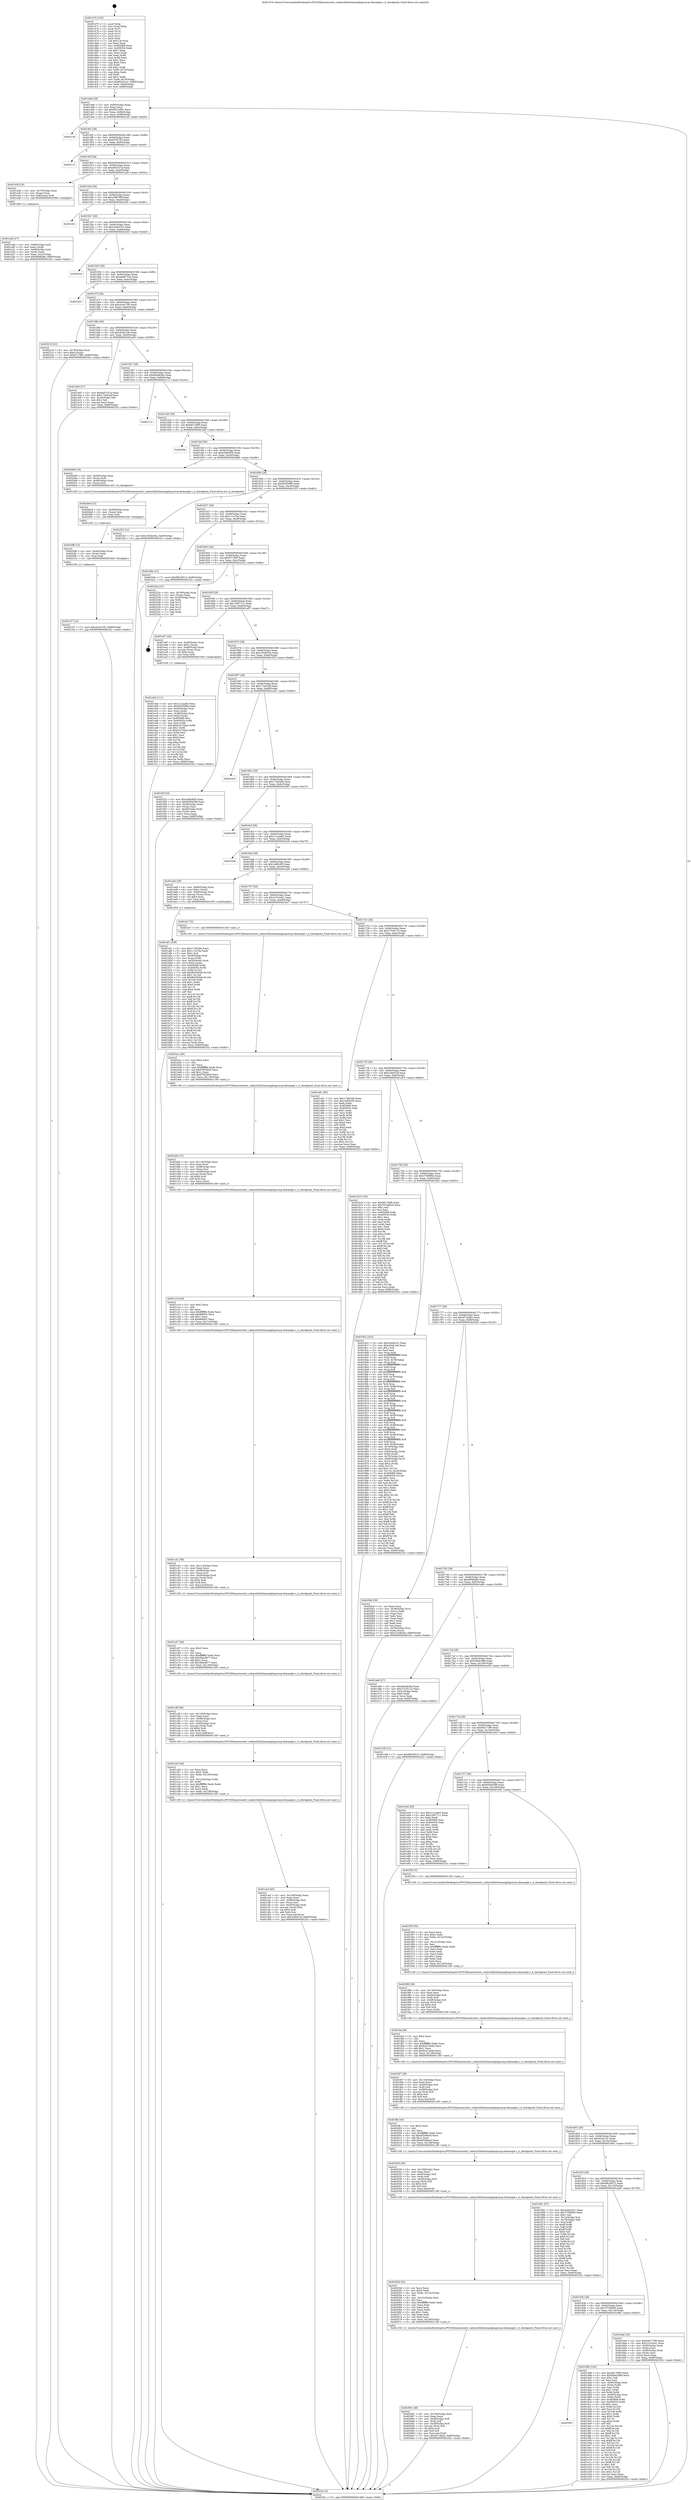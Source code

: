 digraph "0x401470" {
  label = "0x401470 (/mnt/c/Users/mathe/Desktop/tcc/POCII/binaries/extr_radare2librbinmanglingcxxcp-demangle.c_d_checkpoint_Final-ollvm.out::main(0))"
  labelloc = "t"
  node[shape=record]

  Entry [label="",width=0.3,height=0.3,shape=circle,fillcolor=black,style=filled]
  "0x4014d6" [label="{
     0x4014d6 [29]\l
     | [instrs]\l
     &nbsp;&nbsp;0x4014d6 \<+3\>: mov -0x80(%rbp),%eax\l
     &nbsp;&nbsp;0x4014d9 \<+2\>: mov %eax,%ecx\l
     &nbsp;&nbsp;0x4014db \<+6\>: sub $0x9451ef81,%ecx\l
     &nbsp;&nbsp;0x4014e1 \<+6\>: mov %eax,-0x94(%rbp)\l
     &nbsp;&nbsp;0x4014e7 \<+6\>: mov %ecx,-0x98(%rbp)\l
     &nbsp;&nbsp;0x4014ed \<+6\>: je 00000000004021af \<main+0xd3f\>\l
  }"]
  "0x4021af" [label="{
     0x4021af\l
  }", style=dashed]
  "0x4014f3" [label="{
     0x4014f3 [28]\l
     | [instrs]\l
     &nbsp;&nbsp;0x4014f3 \<+5\>: jmp 00000000004014f8 \<main+0x88\>\l
     &nbsp;&nbsp;0x4014f8 \<+6\>: mov -0x94(%rbp),%eax\l
     &nbsp;&nbsp;0x4014fe \<+5\>: sub $0xa07f27b3,%eax\l
     &nbsp;&nbsp;0x401503 \<+6\>: mov %eax,-0x9c(%rbp)\l
     &nbsp;&nbsp;0x401509 \<+6\>: je 000000000040211f \<main+0xcaf\>\l
  }"]
  Exit [label="",width=0.3,height=0.3,shape=circle,fillcolor=black,style=filled,peripheries=2]
  "0x40211f" [label="{
     0x40211f\l
  }", style=dashed]
  "0x40150f" [label="{
     0x40150f [28]\l
     | [instrs]\l
     &nbsp;&nbsp;0x40150f \<+5\>: jmp 0000000000401514 \<main+0xa4\>\l
     &nbsp;&nbsp;0x401514 \<+6\>: mov -0x94(%rbp),%eax\l
     &nbsp;&nbsp;0x40151a \<+5\>: sub $0xa0f1527a,%eax\l
     &nbsp;&nbsp;0x40151f \<+6\>: mov %eax,-0xa0(%rbp)\l
     &nbsp;&nbsp;0x401525 \<+6\>: je 0000000000401a3b \<main+0x5cb\>\l
  }"]
  "0x402107" [label="{
     0x402107 [12]\l
     | [instrs]\l
     &nbsp;&nbsp;0x402107 \<+7\>: movl $0xc4c4c700,-0x80(%rbp)\l
     &nbsp;&nbsp;0x40210e \<+5\>: jmp 000000000040232c \<main+0xebc\>\l
  }"]
  "0x401a3b" [label="{
     0x401a3b [16]\l
     | [instrs]\l
     &nbsp;&nbsp;0x401a3b \<+4\>: mov -0x70(%rbp),%rax\l
     &nbsp;&nbsp;0x401a3f \<+3\>: mov (%rax),%rax\l
     &nbsp;&nbsp;0x401a42 \<+4\>: mov 0x8(%rax),%rdi\l
     &nbsp;&nbsp;0x401a46 \<+5\>: call 0000000000401060 \<atoi@plt\>\l
     | [calls]\l
     &nbsp;&nbsp;0x401060 \{1\} (unknown)\l
  }"]
  "0x40152b" [label="{
     0x40152b [28]\l
     | [instrs]\l
     &nbsp;&nbsp;0x40152b \<+5\>: jmp 0000000000401530 \<main+0xc0\>\l
     &nbsp;&nbsp;0x401530 \<+6\>: mov -0x94(%rbp),%eax\l
     &nbsp;&nbsp;0x401536 \<+5\>: sub $0xa3967f6f,%eax\l
     &nbsp;&nbsp;0x40153b \<+6\>: mov %eax,-0xa4(%rbp)\l
     &nbsp;&nbsp;0x401541 \<+6\>: je 000000000040220c \<main+0xd9c\>\l
  }"]
  "0x4020f8" [label="{
     0x4020f8 [15]\l
     | [instrs]\l
     &nbsp;&nbsp;0x4020f8 \<+4\>: mov -0x40(%rbp),%rax\l
     &nbsp;&nbsp;0x4020fc \<+3\>: mov (%rax),%rax\l
     &nbsp;&nbsp;0x4020ff \<+3\>: mov %rax,%rdi\l
     &nbsp;&nbsp;0x402102 \<+5\>: call 0000000000401030 \<free@plt\>\l
     | [calls]\l
     &nbsp;&nbsp;0x401030 \{1\} (unknown)\l
  }"]
  "0x40220c" [label="{
     0x40220c\l
  }", style=dashed]
  "0x401547" [label="{
     0x401547 [28]\l
     | [instrs]\l
     &nbsp;&nbsp;0x401547 \<+5\>: jmp 000000000040154c \<main+0xdc\>\l
     &nbsp;&nbsp;0x40154c \<+6\>: mov -0x94(%rbp),%eax\l
     &nbsp;&nbsp;0x401552 \<+5\>: sub $0xa3eb4231,%eax\l
     &nbsp;&nbsp;0x401557 \<+6\>: mov %eax,-0xa8(%rbp)\l
     &nbsp;&nbsp;0x40155d \<+6\>: je 0000000000402243 \<main+0xdd3\>\l
  }"]
  "0x4020e9" [label="{
     0x4020e9 [15]\l
     | [instrs]\l
     &nbsp;&nbsp;0x4020e9 \<+4\>: mov -0x58(%rbp),%rax\l
     &nbsp;&nbsp;0x4020ed \<+3\>: mov (%rax),%rax\l
     &nbsp;&nbsp;0x4020f0 \<+3\>: mov %rax,%rdi\l
     &nbsp;&nbsp;0x4020f3 \<+5\>: call 0000000000401030 \<free@plt\>\l
     | [calls]\l
     &nbsp;&nbsp;0x401030 \{1\} (unknown)\l
  }"]
  "0x402243" [label="{
     0x402243\l
  }", style=dashed]
  "0x401563" [label="{
     0x401563 [28]\l
     | [instrs]\l
     &nbsp;&nbsp;0x401563 \<+5\>: jmp 0000000000401568 \<main+0xf8\>\l
     &nbsp;&nbsp;0x401568 \<+6\>: mov -0x94(%rbp),%eax\l
     &nbsp;&nbsp;0x40156e \<+5\>: sub $0xabd675cd,%eax\l
     &nbsp;&nbsp;0x401573 \<+6\>: mov %eax,-0xac(%rbp)\l
     &nbsp;&nbsp;0x401579 \<+6\>: je 0000000000402320 \<main+0xeb0\>\l
  }"]
  "0x402081" [label="{
     0x402081 [46]\l
     | [instrs]\l
     &nbsp;&nbsp;0x402081 \<+6\>: mov -0x140(%rbp),%ecx\l
     &nbsp;&nbsp;0x402087 \<+3\>: imul %eax,%ecx\l
     &nbsp;&nbsp;0x40208a \<+4\>: mov -0x40(%rbp),%r8\l
     &nbsp;&nbsp;0x40208e \<+3\>: mov (%r8),%r8\l
     &nbsp;&nbsp;0x402091 \<+4\>: mov -0x38(%rbp),%r9\l
     &nbsp;&nbsp;0x402095 \<+3\>: movslq (%r9),%r9\l
     &nbsp;&nbsp;0x402098 \<+4\>: shl $0x4,%r9\l
     &nbsp;&nbsp;0x40209c \<+3\>: add %r9,%r8\l
     &nbsp;&nbsp;0x40209f \<+4\>: mov %ecx,0xc(%r8)\l
     &nbsp;&nbsp;0x4020a3 \<+7\>: movl $0x4f7c4bd2,-0x80(%rbp)\l
     &nbsp;&nbsp;0x4020aa \<+5\>: jmp 000000000040232c \<main+0xebc\>\l
  }"]
  "0x402320" [label="{
     0x402320\l
  }", style=dashed]
  "0x40157f" [label="{
     0x40157f [28]\l
     | [instrs]\l
     &nbsp;&nbsp;0x40157f \<+5\>: jmp 0000000000401584 \<main+0x114\>\l
     &nbsp;&nbsp;0x401584 \<+6\>: mov -0x94(%rbp),%eax\l
     &nbsp;&nbsp;0x40158a \<+5\>: sub $0xc4c4c700,%eax\l
     &nbsp;&nbsp;0x40158f \<+6\>: mov %eax,-0xb0(%rbp)\l
     &nbsp;&nbsp;0x401595 \<+6\>: je 0000000000402218 \<main+0xda8\>\l
  }"]
  "0x40204d" [label="{
     0x40204d [52]\l
     | [instrs]\l
     &nbsp;&nbsp;0x40204d \<+2\>: xor %ecx,%ecx\l
     &nbsp;&nbsp;0x40204f \<+5\>: mov $0x2,%edx\l
     &nbsp;&nbsp;0x402054 \<+6\>: mov %edx,-0x13c(%rbp)\l
     &nbsp;&nbsp;0x40205a \<+1\>: cltd\l
     &nbsp;&nbsp;0x40205b \<+6\>: mov -0x13c(%rbp),%esi\l
     &nbsp;&nbsp;0x402061 \<+2\>: idiv %esi\l
     &nbsp;&nbsp;0x402063 \<+6\>: imul $0xfffffffe,%edx,%edx\l
     &nbsp;&nbsp;0x402069 \<+2\>: mov %ecx,%edi\l
     &nbsp;&nbsp;0x40206b \<+2\>: sub %edx,%edi\l
     &nbsp;&nbsp;0x40206d \<+2\>: mov %ecx,%edx\l
     &nbsp;&nbsp;0x40206f \<+3\>: sub $0x1,%edx\l
     &nbsp;&nbsp;0x402072 \<+2\>: add %edx,%edi\l
     &nbsp;&nbsp;0x402074 \<+2\>: sub %edi,%ecx\l
     &nbsp;&nbsp;0x402076 \<+6\>: mov %ecx,-0x140(%rbp)\l
     &nbsp;&nbsp;0x40207c \<+5\>: call 0000000000401160 \<next_i\>\l
     | [calls]\l
     &nbsp;&nbsp;0x401160 \{1\} (/mnt/c/Users/mathe/Desktop/tcc/POCII/binaries/extr_radare2librbinmanglingcxxcp-demangle.c_d_checkpoint_Final-ollvm.out::next_i)\l
  }"]
  "0x402218" [label="{
     0x402218 [22]\l
     | [instrs]\l
     &nbsp;&nbsp;0x402218 \<+4\>: mov -0x78(%rbp),%rax\l
     &nbsp;&nbsp;0x40221c \<+6\>: movl $0x0,(%rax)\l
     &nbsp;&nbsp;0x402222 \<+7\>: movl $0x97c7f69,-0x80(%rbp)\l
     &nbsp;&nbsp;0x402229 \<+5\>: jmp 000000000040232c \<main+0xebc\>\l
  }"]
  "0x40159b" [label="{
     0x40159b [28]\l
     | [instrs]\l
     &nbsp;&nbsp;0x40159b \<+5\>: jmp 00000000004015a0 \<main+0x130\>\l
     &nbsp;&nbsp;0x4015a0 \<+6\>: mov -0x94(%rbp),%eax\l
     &nbsp;&nbsp;0x4015a6 \<+5\>: sub $0xcb3dc1ab,%eax\l
     &nbsp;&nbsp;0x4015ab \<+6\>: mov %eax,-0xb4(%rbp)\l
     &nbsp;&nbsp;0x4015b1 \<+6\>: je 0000000000401a05 \<main+0x595\>\l
  }"]
  "0x402026" [label="{
     0x402026 [39]\l
     | [instrs]\l
     &nbsp;&nbsp;0x402026 \<+6\>: mov -0x138(%rbp),%ecx\l
     &nbsp;&nbsp;0x40202c \<+3\>: imul %eax,%ecx\l
     &nbsp;&nbsp;0x40202f \<+4\>: mov -0x40(%rbp),%r8\l
     &nbsp;&nbsp;0x402033 \<+3\>: mov (%r8),%r8\l
     &nbsp;&nbsp;0x402036 \<+4\>: mov -0x38(%rbp),%r9\l
     &nbsp;&nbsp;0x40203a \<+3\>: movslq (%r9),%r9\l
     &nbsp;&nbsp;0x40203d \<+4\>: shl $0x4,%r9\l
     &nbsp;&nbsp;0x402041 \<+3\>: add %r9,%r8\l
     &nbsp;&nbsp;0x402044 \<+4\>: mov %ecx,0x8(%r8)\l
     &nbsp;&nbsp;0x402048 \<+5\>: call 0000000000401160 \<next_i\>\l
     | [calls]\l
     &nbsp;&nbsp;0x401160 \{1\} (/mnt/c/Users/mathe/Desktop/tcc/POCII/binaries/extr_radare2librbinmanglingcxxcp-demangle.c_d_checkpoint_Final-ollvm.out::next_i)\l
  }"]
  "0x401a05" [label="{
     0x401a05 [27]\l
     | [instrs]\l
     &nbsp;&nbsp;0x401a05 \<+5\>: mov $0xa0f1527a,%eax\l
     &nbsp;&nbsp;0x401a0a \<+5\>: mov $0x172e41bf,%ecx\l
     &nbsp;&nbsp;0x401a0f \<+3\>: mov -0x2d(%rbp),%dl\l
     &nbsp;&nbsp;0x401a12 \<+3\>: test $0x1,%dl\l
     &nbsp;&nbsp;0x401a15 \<+3\>: cmovne %ecx,%eax\l
     &nbsp;&nbsp;0x401a18 \<+3\>: mov %eax,-0x80(%rbp)\l
     &nbsp;&nbsp;0x401a1b \<+5\>: jmp 000000000040232c \<main+0xebc\>\l
  }"]
  "0x4015b7" [label="{
     0x4015b7 [28]\l
     | [instrs]\l
     &nbsp;&nbsp;0x4015b7 \<+5\>: jmp 00000000004015bc \<main+0x14c\>\l
     &nbsp;&nbsp;0x4015bc \<+6\>: mov -0x94(%rbp),%eax\l
     &nbsp;&nbsp;0x4015c2 \<+5\>: sub $0xd5eb828a,%eax\l
     &nbsp;&nbsp;0x4015c7 \<+6\>: mov %eax,-0xb8(%rbp)\l
     &nbsp;&nbsp;0x4015cd \<+6\>: je 0000000000402113 \<main+0xca3\>\l
  }"]
  "0x401ffe" [label="{
     0x401ffe [40]\l
     | [instrs]\l
     &nbsp;&nbsp;0x401ffe \<+5\>: mov $0x2,%ecx\l
     &nbsp;&nbsp;0x402003 \<+1\>: cltd\l
     &nbsp;&nbsp;0x402004 \<+2\>: idiv %ecx\l
     &nbsp;&nbsp;0x402006 \<+6\>: imul $0xfffffffe,%edx,%ecx\l
     &nbsp;&nbsp;0x40200c \<+6\>: sub $0xd5548ee5,%ecx\l
     &nbsp;&nbsp;0x402012 \<+3\>: add $0x1,%ecx\l
     &nbsp;&nbsp;0x402015 \<+6\>: add $0xd5548ee5,%ecx\l
     &nbsp;&nbsp;0x40201b \<+6\>: mov %ecx,-0x138(%rbp)\l
     &nbsp;&nbsp;0x402021 \<+5\>: call 0000000000401160 \<next_i\>\l
     | [calls]\l
     &nbsp;&nbsp;0x401160 \{1\} (/mnt/c/Users/mathe/Desktop/tcc/POCII/binaries/extr_radare2librbinmanglingcxxcp-demangle.c_d_checkpoint_Final-ollvm.out::next_i)\l
  }"]
  "0x402113" [label="{
     0x402113\l
  }", style=dashed]
  "0x4015d3" [label="{
     0x4015d3 [28]\l
     | [instrs]\l
     &nbsp;&nbsp;0x4015d3 \<+5\>: jmp 00000000004015d8 \<main+0x168\>\l
     &nbsp;&nbsp;0x4015d8 \<+6\>: mov -0x94(%rbp),%eax\l
     &nbsp;&nbsp;0x4015de \<+5\>: sub $0xd817fdf5,%eax\l
     &nbsp;&nbsp;0x4015e3 \<+6\>: mov %eax,-0xbc(%rbp)\l
     &nbsp;&nbsp;0x4015e9 \<+6\>: je 00000000004022bf \<main+0xe4f\>\l
  }"]
  "0x401fd7" [label="{
     0x401fd7 [39]\l
     | [instrs]\l
     &nbsp;&nbsp;0x401fd7 \<+6\>: mov -0x134(%rbp),%ecx\l
     &nbsp;&nbsp;0x401fdd \<+3\>: imul %eax,%ecx\l
     &nbsp;&nbsp;0x401fe0 \<+4\>: mov -0x40(%rbp),%r8\l
     &nbsp;&nbsp;0x401fe4 \<+3\>: mov (%r8),%r8\l
     &nbsp;&nbsp;0x401fe7 \<+4\>: mov -0x38(%rbp),%r9\l
     &nbsp;&nbsp;0x401feb \<+3\>: movslq (%r9),%r9\l
     &nbsp;&nbsp;0x401fee \<+4\>: shl $0x4,%r9\l
     &nbsp;&nbsp;0x401ff2 \<+3\>: add %r9,%r8\l
     &nbsp;&nbsp;0x401ff5 \<+4\>: mov %ecx,0x4(%r8)\l
     &nbsp;&nbsp;0x401ff9 \<+5\>: call 0000000000401160 \<next_i\>\l
     | [calls]\l
     &nbsp;&nbsp;0x401160 \{1\} (/mnt/c/Users/mathe/Desktop/tcc/POCII/binaries/extr_radare2librbinmanglingcxxcp-demangle.c_d_checkpoint_Final-ollvm.out::next_i)\l
  }"]
  "0x4022bf" [label="{
     0x4022bf\l
  }", style=dashed]
  "0x4015ef" [label="{
     0x4015ef [28]\l
     | [instrs]\l
     &nbsp;&nbsp;0x4015ef \<+5\>: jmp 00000000004015f4 \<main+0x184\>\l
     &nbsp;&nbsp;0x4015f4 \<+6\>: mov -0x94(%rbp),%eax\l
     &nbsp;&nbsp;0x4015fa \<+5\>: sub $0xe36b4f58,%eax\l
     &nbsp;&nbsp;0x4015ff \<+6\>: mov %eax,-0xc0(%rbp)\l
     &nbsp;&nbsp;0x401605 \<+6\>: je 00000000004020d6 \<main+0xc66\>\l
  }"]
  "0x401faf" [label="{
     0x401faf [40]\l
     | [instrs]\l
     &nbsp;&nbsp;0x401faf \<+5\>: mov $0x2,%ecx\l
     &nbsp;&nbsp;0x401fb4 \<+1\>: cltd\l
     &nbsp;&nbsp;0x401fb5 \<+2\>: idiv %ecx\l
     &nbsp;&nbsp;0x401fb7 \<+6\>: imul $0xfffffffe,%edx,%ecx\l
     &nbsp;&nbsp;0x401fbd \<+6\>: sub $0x62a7a5dd,%ecx\l
     &nbsp;&nbsp;0x401fc3 \<+3\>: add $0x1,%ecx\l
     &nbsp;&nbsp;0x401fc6 \<+6\>: add $0x62a7a5dd,%ecx\l
     &nbsp;&nbsp;0x401fcc \<+6\>: mov %ecx,-0x134(%rbp)\l
     &nbsp;&nbsp;0x401fd2 \<+5\>: call 0000000000401160 \<next_i\>\l
     | [calls]\l
     &nbsp;&nbsp;0x401160 \{1\} (/mnt/c/Users/mathe/Desktop/tcc/POCII/binaries/extr_radare2librbinmanglingcxxcp-demangle.c_d_checkpoint_Final-ollvm.out::next_i)\l
  }"]
  "0x4020d6" [label="{
     0x4020d6 [19]\l
     | [instrs]\l
     &nbsp;&nbsp;0x4020d6 \<+4\>: mov -0x58(%rbp),%rax\l
     &nbsp;&nbsp;0x4020da \<+3\>: mov (%rax),%rdi\l
     &nbsp;&nbsp;0x4020dd \<+4\>: mov -0x40(%rbp),%rax\l
     &nbsp;&nbsp;0x4020e1 \<+3\>: mov (%rax),%rsi\l
     &nbsp;&nbsp;0x4020e4 \<+5\>: call 0000000000401420 \<d_checkpoint\>\l
     | [calls]\l
     &nbsp;&nbsp;0x401420 \{1\} (/mnt/c/Users/mathe/Desktop/tcc/POCII/binaries/extr_radare2librbinmanglingcxxcp-demangle.c_d_checkpoint_Final-ollvm.out::d_checkpoint)\l
  }"]
  "0x40160b" [label="{
     0x40160b [28]\l
     | [instrs]\l
     &nbsp;&nbsp;0x40160b \<+5\>: jmp 0000000000401610 \<main+0x1a0\>\l
     &nbsp;&nbsp;0x401610 \<+6\>: mov -0x94(%rbp),%eax\l
     &nbsp;&nbsp;0x401616 \<+5\>: sub $0xf4293d9b,%eax\l
     &nbsp;&nbsp;0x40161b \<+6\>: mov %eax,-0xc4(%rbp)\l
     &nbsp;&nbsp;0x401621 \<+6\>: je 0000000000401f23 \<main+0xab3\>\l
  }"]
  "0x401f89" [label="{
     0x401f89 [38]\l
     | [instrs]\l
     &nbsp;&nbsp;0x401f89 \<+6\>: mov -0x130(%rbp),%ecx\l
     &nbsp;&nbsp;0x401f8f \<+3\>: imul %eax,%ecx\l
     &nbsp;&nbsp;0x401f92 \<+4\>: mov -0x40(%rbp),%r8\l
     &nbsp;&nbsp;0x401f96 \<+3\>: mov (%r8),%r8\l
     &nbsp;&nbsp;0x401f99 \<+4\>: mov -0x38(%rbp),%r9\l
     &nbsp;&nbsp;0x401f9d \<+3\>: movslq (%r9),%r9\l
     &nbsp;&nbsp;0x401fa0 \<+4\>: shl $0x4,%r9\l
     &nbsp;&nbsp;0x401fa4 \<+3\>: add %r9,%r8\l
     &nbsp;&nbsp;0x401fa7 \<+3\>: mov %ecx,(%r8)\l
     &nbsp;&nbsp;0x401faa \<+5\>: call 0000000000401160 \<next_i\>\l
     | [calls]\l
     &nbsp;&nbsp;0x401160 \{1\} (/mnt/c/Users/mathe/Desktop/tcc/POCII/binaries/extr_radare2librbinmanglingcxxcp-demangle.c_d_checkpoint_Final-ollvm.out::next_i)\l
  }"]
  "0x401f23" [label="{
     0x401f23 [12]\l
     | [instrs]\l
     &nbsp;&nbsp;0x401f23 \<+7\>: movl $0x155db35a,-0x80(%rbp)\l
     &nbsp;&nbsp;0x401f2a \<+5\>: jmp 000000000040232c \<main+0xebc\>\l
  }"]
  "0x401627" [label="{
     0x401627 [28]\l
     | [instrs]\l
     &nbsp;&nbsp;0x401627 \<+5\>: jmp 000000000040162c \<main+0x1bc\>\l
     &nbsp;&nbsp;0x40162c \<+6\>: mov -0x94(%rbp),%eax\l
     &nbsp;&nbsp;0x401632 \<+5\>: sub $0x111a76a,%eax\l
     &nbsp;&nbsp;0x401637 \<+6\>: mov %eax,-0xc8(%rbp)\l
     &nbsp;&nbsp;0x40163d \<+6\>: je 0000000000401b9a \<main+0x72a\>\l
  }"]
  "0x401f55" [label="{
     0x401f55 [52]\l
     | [instrs]\l
     &nbsp;&nbsp;0x401f55 \<+2\>: xor %ecx,%ecx\l
     &nbsp;&nbsp;0x401f57 \<+5\>: mov $0x2,%edx\l
     &nbsp;&nbsp;0x401f5c \<+6\>: mov %edx,-0x12c(%rbp)\l
     &nbsp;&nbsp;0x401f62 \<+1\>: cltd\l
     &nbsp;&nbsp;0x401f63 \<+6\>: mov -0x12c(%rbp),%esi\l
     &nbsp;&nbsp;0x401f69 \<+2\>: idiv %esi\l
     &nbsp;&nbsp;0x401f6b \<+6\>: imul $0xfffffffe,%edx,%edx\l
     &nbsp;&nbsp;0x401f71 \<+2\>: mov %ecx,%edi\l
     &nbsp;&nbsp;0x401f73 \<+2\>: sub %edx,%edi\l
     &nbsp;&nbsp;0x401f75 \<+2\>: mov %ecx,%edx\l
     &nbsp;&nbsp;0x401f77 \<+3\>: sub $0x1,%edx\l
     &nbsp;&nbsp;0x401f7a \<+2\>: add %edx,%edi\l
     &nbsp;&nbsp;0x401f7c \<+2\>: sub %edi,%ecx\l
     &nbsp;&nbsp;0x401f7e \<+6\>: mov %ecx,-0x130(%rbp)\l
     &nbsp;&nbsp;0x401f84 \<+5\>: call 0000000000401160 \<next_i\>\l
     | [calls]\l
     &nbsp;&nbsp;0x401160 \{1\} (/mnt/c/Users/mathe/Desktop/tcc/POCII/binaries/extr_radare2librbinmanglingcxxcp-demangle.c_d_checkpoint_Final-ollvm.out::next_i)\l
  }"]
  "0x401b9a" [label="{
     0x401b9a [12]\l
     | [instrs]\l
     &nbsp;&nbsp;0x401b9a \<+7\>: movl $0x68b28513,-0x80(%rbp)\l
     &nbsp;&nbsp;0x401ba1 \<+5\>: jmp 000000000040232c \<main+0xebc\>\l
  }"]
  "0x401643" [label="{
     0x401643 [28]\l
     | [instrs]\l
     &nbsp;&nbsp;0x401643 \<+5\>: jmp 0000000000401648 \<main+0x1d8\>\l
     &nbsp;&nbsp;0x401648 \<+6\>: mov -0x94(%rbp),%eax\l
     &nbsp;&nbsp;0x40164e \<+5\>: sub $0x97c7f69,%eax\l
     &nbsp;&nbsp;0x401653 \<+6\>: mov %eax,-0xcc(%rbp)\l
     &nbsp;&nbsp;0x401659 \<+6\>: je 000000000040222e \<main+0xdbe\>\l
  }"]
  "0x401eb4" [label="{
     0x401eb4 [111]\l
     | [instrs]\l
     &nbsp;&nbsp;0x401eb4 \<+5\>: mov $0x1c1caa63,%ecx\l
     &nbsp;&nbsp;0x401eb9 \<+5\>: mov $0xf4293d9b,%edx\l
     &nbsp;&nbsp;0x401ebe \<+4\>: mov -0x40(%rbp),%rdi\l
     &nbsp;&nbsp;0x401ec2 \<+3\>: mov %rax,(%rdi)\l
     &nbsp;&nbsp;0x401ec5 \<+4\>: mov -0x38(%rbp),%rax\l
     &nbsp;&nbsp;0x401ec9 \<+6\>: movl $0x0,(%rax)\l
     &nbsp;&nbsp;0x401ecf \<+7\>: mov 0x405068,%esi\l
     &nbsp;&nbsp;0x401ed6 \<+8\>: mov 0x405054,%r8d\l
     &nbsp;&nbsp;0x401ede \<+3\>: mov %esi,%r9d\l
     &nbsp;&nbsp;0x401ee1 \<+7\>: add $0xb1b72ba2,%r9d\l
     &nbsp;&nbsp;0x401ee8 \<+4\>: sub $0x1,%r9d\l
     &nbsp;&nbsp;0x401eec \<+7\>: sub $0xb1b72ba2,%r9d\l
     &nbsp;&nbsp;0x401ef3 \<+4\>: imul %r9d,%esi\l
     &nbsp;&nbsp;0x401ef7 \<+3\>: and $0x1,%esi\l
     &nbsp;&nbsp;0x401efa \<+3\>: cmp $0x0,%esi\l
     &nbsp;&nbsp;0x401efd \<+4\>: sete %r10b\l
     &nbsp;&nbsp;0x401f01 \<+4\>: cmp $0xa,%r8d\l
     &nbsp;&nbsp;0x401f05 \<+4\>: setl %r11b\l
     &nbsp;&nbsp;0x401f09 \<+3\>: mov %r10b,%bl\l
     &nbsp;&nbsp;0x401f0c \<+3\>: and %r11b,%bl\l
     &nbsp;&nbsp;0x401f0f \<+3\>: xor %r11b,%r10b\l
     &nbsp;&nbsp;0x401f12 \<+3\>: or %r10b,%bl\l
     &nbsp;&nbsp;0x401f15 \<+3\>: test $0x1,%bl\l
     &nbsp;&nbsp;0x401f18 \<+3\>: cmovne %edx,%ecx\l
     &nbsp;&nbsp;0x401f1b \<+3\>: mov %ecx,-0x80(%rbp)\l
     &nbsp;&nbsp;0x401f1e \<+5\>: jmp 000000000040232c \<main+0xebc\>\l
  }"]
  "0x40222e" [label="{
     0x40222e [21]\l
     | [instrs]\l
     &nbsp;&nbsp;0x40222e \<+4\>: mov -0x78(%rbp),%rax\l
     &nbsp;&nbsp;0x402232 \<+2\>: mov (%rax),%eax\l
     &nbsp;&nbsp;0x402234 \<+4\>: lea -0x28(%rbp),%rsp\l
     &nbsp;&nbsp;0x402238 \<+1\>: pop %rbx\l
     &nbsp;&nbsp;0x402239 \<+2\>: pop %r12\l
     &nbsp;&nbsp;0x40223b \<+2\>: pop %r13\l
     &nbsp;&nbsp;0x40223d \<+2\>: pop %r14\l
     &nbsp;&nbsp;0x40223f \<+2\>: pop %r15\l
     &nbsp;&nbsp;0x402241 \<+1\>: pop %rbp\l
     &nbsp;&nbsp;0x402242 \<+1\>: ret\l
  }"]
  "0x40165f" [label="{
     0x40165f [28]\l
     | [instrs]\l
     &nbsp;&nbsp;0x40165f \<+5\>: jmp 0000000000401664 \<main+0x1f4\>\l
     &nbsp;&nbsp;0x401664 \<+6\>: mov -0x94(%rbp),%eax\l
     &nbsp;&nbsp;0x40166a \<+5\>: sub $0x12f07111,%eax\l
     &nbsp;&nbsp;0x40166f \<+6\>: mov %eax,-0xd0(%rbp)\l
     &nbsp;&nbsp;0x401675 \<+6\>: je 0000000000401e97 \<main+0xa27\>\l
  }"]
  "0x401857" [label="{
     0x401857\l
  }", style=dashed]
  "0x401e97" [label="{
     0x401e97 [29]\l
     | [instrs]\l
     &nbsp;&nbsp;0x401e97 \<+4\>: mov -0x48(%rbp),%rax\l
     &nbsp;&nbsp;0x401e9b \<+6\>: movl $0x1,(%rax)\l
     &nbsp;&nbsp;0x401ea1 \<+4\>: mov -0x48(%rbp),%rax\l
     &nbsp;&nbsp;0x401ea5 \<+3\>: movslq (%rax),%rax\l
     &nbsp;&nbsp;0x401ea8 \<+4\>: shl $0x4,%rax\l
     &nbsp;&nbsp;0x401eac \<+3\>: mov %rax,%rdi\l
     &nbsp;&nbsp;0x401eaf \<+5\>: call 0000000000401050 \<malloc@plt\>\l
     | [calls]\l
     &nbsp;&nbsp;0x401050 \{1\} (unknown)\l
  }"]
  "0x40167b" [label="{
     0x40167b [28]\l
     | [instrs]\l
     &nbsp;&nbsp;0x40167b \<+5\>: jmp 0000000000401680 \<main+0x210\>\l
     &nbsp;&nbsp;0x401680 \<+6\>: mov -0x94(%rbp),%eax\l
     &nbsp;&nbsp;0x401686 \<+5\>: sub $0x155db35a,%eax\l
     &nbsp;&nbsp;0x40168b \<+6\>: mov %eax,-0xd4(%rbp)\l
     &nbsp;&nbsp;0x401691 \<+6\>: je 0000000000401f2f \<main+0xabf\>\l
  }"]
  "0x401d96" [label="{
     0x401d96 [162]\l
     | [instrs]\l
     &nbsp;&nbsp;0x401d96 \<+5\>: mov $0xd817fdf5,%eax\l
     &nbsp;&nbsp;0x401d9b \<+5\>: mov $0x59a91868,%ecx\l
     &nbsp;&nbsp;0x401da0 \<+2\>: mov $0x1,%dl\l
     &nbsp;&nbsp;0x401da2 \<+2\>: xor %esi,%esi\l
     &nbsp;&nbsp;0x401da4 \<+4\>: mov -0x50(%rbp),%rdi\l
     &nbsp;&nbsp;0x401da8 \<+3\>: mov (%rdi),%r8d\l
     &nbsp;&nbsp;0x401dab \<+3\>: mov %esi,%r9d\l
     &nbsp;&nbsp;0x401dae \<+4\>: sub $0x1,%r9d\l
     &nbsp;&nbsp;0x401db2 \<+3\>: sub %r9d,%r8d\l
     &nbsp;&nbsp;0x401db5 \<+4\>: mov -0x50(%rbp),%rdi\l
     &nbsp;&nbsp;0x401db9 \<+3\>: mov %r8d,(%rdi)\l
     &nbsp;&nbsp;0x401dbc \<+8\>: mov 0x405068,%r8d\l
     &nbsp;&nbsp;0x401dc4 \<+8\>: mov 0x405054,%r9d\l
     &nbsp;&nbsp;0x401dcc \<+3\>: sub $0x1,%esi\l
     &nbsp;&nbsp;0x401dcf \<+3\>: mov %r8d,%r10d\l
     &nbsp;&nbsp;0x401dd2 \<+3\>: add %esi,%r10d\l
     &nbsp;&nbsp;0x401dd5 \<+4\>: imul %r10d,%r8d\l
     &nbsp;&nbsp;0x401dd9 \<+4\>: and $0x1,%r8d\l
     &nbsp;&nbsp;0x401ddd \<+4\>: cmp $0x0,%r8d\l
     &nbsp;&nbsp;0x401de1 \<+4\>: sete %r11b\l
     &nbsp;&nbsp;0x401de5 \<+4\>: cmp $0xa,%r9d\l
     &nbsp;&nbsp;0x401de9 \<+3\>: setl %bl\l
     &nbsp;&nbsp;0x401dec \<+3\>: mov %r11b,%r14b\l
     &nbsp;&nbsp;0x401def \<+4\>: xor $0xff,%r14b\l
     &nbsp;&nbsp;0x401df3 \<+3\>: mov %bl,%r15b\l
     &nbsp;&nbsp;0x401df6 \<+4\>: xor $0xff,%r15b\l
     &nbsp;&nbsp;0x401dfa \<+3\>: xor $0x1,%dl\l
     &nbsp;&nbsp;0x401dfd \<+3\>: mov %r14b,%r12b\l
     &nbsp;&nbsp;0x401e00 \<+4\>: and $0xff,%r12b\l
     &nbsp;&nbsp;0x401e04 \<+3\>: and %dl,%r11b\l
     &nbsp;&nbsp;0x401e07 \<+3\>: mov %r15b,%r13b\l
     &nbsp;&nbsp;0x401e0a \<+4\>: and $0xff,%r13b\l
     &nbsp;&nbsp;0x401e0e \<+2\>: and %dl,%bl\l
     &nbsp;&nbsp;0x401e10 \<+3\>: or %r11b,%r12b\l
     &nbsp;&nbsp;0x401e13 \<+3\>: or %bl,%r13b\l
     &nbsp;&nbsp;0x401e16 \<+3\>: xor %r13b,%r12b\l
     &nbsp;&nbsp;0x401e19 \<+3\>: or %r15b,%r14b\l
     &nbsp;&nbsp;0x401e1c \<+4\>: xor $0xff,%r14b\l
     &nbsp;&nbsp;0x401e20 \<+3\>: or $0x1,%dl\l
     &nbsp;&nbsp;0x401e23 \<+3\>: and %dl,%r14b\l
     &nbsp;&nbsp;0x401e26 \<+3\>: or %r14b,%r12b\l
     &nbsp;&nbsp;0x401e29 \<+4\>: test $0x1,%r12b\l
     &nbsp;&nbsp;0x401e2d \<+3\>: cmovne %ecx,%eax\l
     &nbsp;&nbsp;0x401e30 \<+3\>: mov %eax,-0x80(%rbp)\l
     &nbsp;&nbsp;0x401e33 \<+5\>: jmp 000000000040232c \<main+0xebc\>\l
  }"]
  "0x401f2f" [label="{
     0x401f2f [33]\l
     | [instrs]\l
     &nbsp;&nbsp;0x401f2f \<+5\>: mov $0xe36b4f58,%eax\l
     &nbsp;&nbsp;0x401f34 \<+5\>: mov $0x6500e599,%ecx\l
     &nbsp;&nbsp;0x401f39 \<+4\>: mov -0x38(%rbp),%rdx\l
     &nbsp;&nbsp;0x401f3d \<+2\>: mov (%rdx),%esi\l
     &nbsp;&nbsp;0x401f3f \<+4\>: mov -0x48(%rbp),%rdx\l
     &nbsp;&nbsp;0x401f43 \<+2\>: cmp (%rdx),%esi\l
     &nbsp;&nbsp;0x401f45 \<+3\>: cmovl %ecx,%eax\l
     &nbsp;&nbsp;0x401f48 \<+3\>: mov %eax,-0x80(%rbp)\l
     &nbsp;&nbsp;0x401f4b \<+5\>: jmp 000000000040232c \<main+0xebc\>\l
  }"]
  "0x401697" [label="{
     0x401697 [28]\l
     | [instrs]\l
     &nbsp;&nbsp;0x401697 \<+5\>: jmp 000000000040169c \<main+0x22c\>\l
     &nbsp;&nbsp;0x40169c \<+6\>: mov -0x94(%rbp),%eax\l
     &nbsp;&nbsp;0x4016a2 \<+5\>: sub $0x172e41bf,%eax\l
     &nbsp;&nbsp;0x4016a7 \<+6\>: mov %eax,-0xd8(%rbp)\l
     &nbsp;&nbsp;0x4016ad \<+6\>: je 0000000000401a20 \<main+0x5b0\>\l
  }"]
  "0x401ce3" [label="{
     0x401ce3 [45]\l
     | [instrs]\l
     &nbsp;&nbsp;0x401ce3 \<+6\>: mov -0x128(%rbp),%ecx\l
     &nbsp;&nbsp;0x401ce9 \<+3\>: imul %eax,%ecx\l
     &nbsp;&nbsp;0x401cec \<+4\>: mov -0x58(%rbp),%rsi\l
     &nbsp;&nbsp;0x401cf0 \<+3\>: mov (%rsi),%rsi\l
     &nbsp;&nbsp;0x401cf3 \<+4\>: mov -0x50(%rbp),%rdi\l
     &nbsp;&nbsp;0x401cf7 \<+3\>: movslq (%rdi),%rdi\l
     &nbsp;&nbsp;0x401cfa \<+4\>: shl $0x4,%rdi\l
     &nbsp;&nbsp;0x401cfe \<+3\>: add %rdi,%rsi\l
     &nbsp;&nbsp;0x401d01 \<+3\>: mov %ecx,0xc(%rsi)\l
     &nbsp;&nbsp;0x401d04 \<+7\>: movl $0x2c90d7ef,-0x80(%rbp)\l
     &nbsp;&nbsp;0x401d0b \<+5\>: jmp 000000000040232c \<main+0xebc\>\l
  }"]
  "0x401a20" [label="{
     0x401a20\l
  }", style=dashed]
  "0x4016b3" [label="{
     0x4016b3 [28]\l
     | [instrs]\l
     &nbsp;&nbsp;0x4016b3 \<+5\>: jmp 00000000004016b8 \<main+0x248\>\l
     &nbsp;&nbsp;0x4016b8 \<+6\>: mov -0x94(%rbp),%eax\l
     &nbsp;&nbsp;0x4016be \<+5\>: sub $0x174924fe,%eax\l
     &nbsp;&nbsp;0x4016c3 \<+6\>: mov %eax,-0xdc(%rbp)\l
     &nbsp;&nbsp;0x4016c9 \<+6\>: je 0000000000402285 \<main+0xe15\>\l
  }"]
  "0x401cb5" [label="{
     0x401cb5 [46]\l
     | [instrs]\l
     &nbsp;&nbsp;0x401cb5 \<+2\>: xor %ecx,%ecx\l
     &nbsp;&nbsp;0x401cb7 \<+5\>: mov $0x2,%edx\l
     &nbsp;&nbsp;0x401cbc \<+6\>: mov %edx,-0x124(%rbp)\l
     &nbsp;&nbsp;0x401cc2 \<+1\>: cltd\l
     &nbsp;&nbsp;0x401cc3 \<+7\>: mov -0x124(%rbp),%r8d\l
     &nbsp;&nbsp;0x401cca \<+3\>: idiv %r8d\l
     &nbsp;&nbsp;0x401ccd \<+6\>: imul $0xfffffffe,%edx,%edx\l
     &nbsp;&nbsp;0x401cd3 \<+3\>: sub $0x1,%ecx\l
     &nbsp;&nbsp;0x401cd6 \<+2\>: sub %ecx,%edx\l
     &nbsp;&nbsp;0x401cd8 \<+6\>: mov %edx,-0x128(%rbp)\l
     &nbsp;&nbsp;0x401cde \<+5\>: call 0000000000401160 \<next_i\>\l
     | [calls]\l
     &nbsp;&nbsp;0x401160 \{1\} (/mnt/c/Users/mathe/Desktop/tcc/POCII/binaries/extr_radare2librbinmanglingcxxcp-demangle.c_d_checkpoint_Final-ollvm.out::next_i)\l
  }"]
  "0x402285" [label="{
     0x402285\l
  }", style=dashed]
  "0x4016cf" [label="{
     0x4016cf [28]\l
     | [instrs]\l
     &nbsp;&nbsp;0x4016cf \<+5\>: jmp 00000000004016d4 \<main+0x264\>\l
     &nbsp;&nbsp;0x4016d4 \<+6\>: mov -0x94(%rbp),%eax\l
     &nbsp;&nbsp;0x4016da \<+5\>: sub $0x1c1caa63,%eax\l
     &nbsp;&nbsp;0x4016df \<+6\>: mov %eax,-0xe0(%rbp)\l
     &nbsp;&nbsp;0x4016e5 \<+6\>: je 00000000004022e6 \<main+0xe76\>\l
  }"]
  "0x401c8f" [label="{
     0x401c8f [38]\l
     | [instrs]\l
     &nbsp;&nbsp;0x401c8f \<+6\>: mov -0x120(%rbp),%ecx\l
     &nbsp;&nbsp;0x401c95 \<+3\>: imul %eax,%ecx\l
     &nbsp;&nbsp;0x401c98 \<+4\>: mov -0x58(%rbp),%rsi\l
     &nbsp;&nbsp;0x401c9c \<+3\>: mov (%rsi),%rsi\l
     &nbsp;&nbsp;0x401c9f \<+4\>: mov -0x50(%rbp),%rdi\l
     &nbsp;&nbsp;0x401ca3 \<+3\>: movslq (%rdi),%rdi\l
     &nbsp;&nbsp;0x401ca6 \<+4\>: shl $0x4,%rdi\l
     &nbsp;&nbsp;0x401caa \<+3\>: add %rdi,%rsi\l
     &nbsp;&nbsp;0x401cad \<+3\>: mov %ecx,0x8(%rsi)\l
     &nbsp;&nbsp;0x401cb0 \<+5\>: call 0000000000401160 \<next_i\>\l
     | [calls]\l
     &nbsp;&nbsp;0x401160 \{1\} (/mnt/c/Users/mathe/Desktop/tcc/POCII/binaries/extr_radare2librbinmanglingcxxcp-demangle.c_d_checkpoint_Final-ollvm.out::next_i)\l
  }"]
  "0x4022e6" [label="{
     0x4022e6\l
  }", style=dashed]
  "0x4016eb" [label="{
     0x4016eb [28]\l
     | [instrs]\l
     &nbsp;&nbsp;0x4016eb \<+5\>: jmp 00000000004016f0 \<main+0x280\>\l
     &nbsp;&nbsp;0x4016f0 \<+6\>: mov -0x94(%rbp),%eax\l
     &nbsp;&nbsp;0x4016f6 \<+5\>: sub $0x1e8f2c85,%eax\l
     &nbsp;&nbsp;0x4016fb \<+6\>: mov %eax,-0xe4(%rbp)\l
     &nbsp;&nbsp;0x401701 \<+6\>: je 0000000000401ad4 \<main+0x664\>\l
  }"]
  "0x401c67" [label="{
     0x401c67 [40]\l
     | [instrs]\l
     &nbsp;&nbsp;0x401c67 \<+5\>: mov $0x2,%ecx\l
     &nbsp;&nbsp;0x401c6c \<+1\>: cltd\l
     &nbsp;&nbsp;0x401c6d \<+2\>: idiv %ecx\l
     &nbsp;&nbsp;0x401c6f \<+6\>: imul $0xfffffffe,%edx,%ecx\l
     &nbsp;&nbsp;0x401c75 \<+6\>: add $0x38ac0677,%ecx\l
     &nbsp;&nbsp;0x401c7b \<+3\>: add $0x1,%ecx\l
     &nbsp;&nbsp;0x401c7e \<+6\>: sub $0x38ac0677,%ecx\l
     &nbsp;&nbsp;0x401c84 \<+6\>: mov %ecx,-0x120(%rbp)\l
     &nbsp;&nbsp;0x401c8a \<+5\>: call 0000000000401160 \<next_i\>\l
     | [calls]\l
     &nbsp;&nbsp;0x401160 \{1\} (/mnt/c/Users/mathe/Desktop/tcc/POCII/binaries/extr_radare2librbinmanglingcxxcp-demangle.c_d_checkpoint_Final-ollvm.out::next_i)\l
  }"]
  "0x401ad4" [label="{
     0x401ad4 [29]\l
     | [instrs]\l
     &nbsp;&nbsp;0x401ad4 \<+4\>: mov -0x60(%rbp),%rax\l
     &nbsp;&nbsp;0x401ad8 \<+6\>: movl $0x1,(%rax)\l
     &nbsp;&nbsp;0x401ade \<+4\>: mov -0x60(%rbp),%rax\l
     &nbsp;&nbsp;0x401ae2 \<+3\>: movslq (%rax),%rax\l
     &nbsp;&nbsp;0x401ae5 \<+4\>: shl $0x4,%rax\l
     &nbsp;&nbsp;0x401ae9 \<+3\>: mov %rax,%rdi\l
     &nbsp;&nbsp;0x401aec \<+5\>: call 0000000000401050 \<malloc@plt\>\l
     | [calls]\l
     &nbsp;&nbsp;0x401050 \{1\} (unknown)\l
  }"]
  "0x401707" [label="{
     0x401707 [28]\l
     | [instrs]\l
     &nbsp;&nbsp;0x401707 \<+5\>: jmp 000000000040170c \<main+0x29c\>\l
     &nbsp;&nbsp;0x40170c \<+6\>: mov -0x94(%rbp),%eax\l
     &nbsp;&nbsp;0x401712 \<+5\>: sub $0x2101dcb1,%eax\l
     &nbsp;&nbsp;0x401717 \<+6\>: mov %eax,-0xe8(%rbp)\l
     &nbsp;&nbsp;0x40171d \<+6\>: je 0000000000401bc7 \<main+0x757\>\l
  }"]
  "0x401c41" [label="{
     0x401c41 [38]\l
     | [instrs]\l
     &nbsp;&nbsp;0x401c41 \<+6\>: mov -0x11c(%rbp),%ecx\l
     &nbsp;&nbsp;0x401c47 \<+3\>: imul %eax,%ecx\l
     &nbsp;&nbsp;0x401c4a \<+4\>: mov -0x58(%rbp),%rsi\l
     &nbsp;&nbsp;0x401c4e \<+3\>: mov (%rsi),%rsi\l
     &nbsp;&nbsp;0x401c51 \<+4\>: mov -0x50(%rbp),%rdi\l
     &nbsp;&nbsp;0x401c55 \<+3\>: movslq (%rdi),%rdi\l
     &nbsp;&nbsp;0x401c58 \<+4\>: shl $0x4,%rdi\l
     &nbsp;&nbsp;0x401c5c \<+3\>: add %rdi,%rsi\l
     &nbsp;&nbsp;0x401c5f \<+3\>: mov %ecx,0x4(%rsi)\l
     &nbsp;&nbsp;0x401c62 \<+5\>: call 0000000000401160 \<next_i\>\l
     | [calls]\l
     &nbsp;&nbsp;0x401160 \{1\} (/mnt/c/Users/mathe/Desktop/tcc/POCII/binaries/extr_radare2librbinmanglingcxxcp-demangle.c_d_checkpoint_Final-ollvm.out::next_i)\l
  }"]
  "0x401bc7" [label="{
     0x401bc7 [5]\l
     | [instrs]\l
     &nbsp;&nbsp;0x401bc7 \<+5\>: call 0000000000401160 \<next_i\>\l
     | [calls]\l
     &nbsp;&nbsp;0x401160 \{1\} (/mnt/c/Users/mathe/Desktop/tcc/POCII/binaries/extr_radare2librbinmanglingcxxcp-demangle.c_d_checkpoint_Final-ollvm.out::next_i)\l
  }"]
  "0x401723" [label="{
     0x401723 [28]\l
     | [instrs]\l
     &nbsp;&nbsp;0x401723 \<+5\>: jmp 0000000000401728 \<main+0x2b8\>\l
     &nbsp;&nbsp;0x401728 \<+6\>: mov -0x94(%rbp),%eax\l
     &nbsp;&nbsp;0x40172e \<+5\>: sub $0x27535115,%eax\l
     &nbsp;&nbsp;0x401733 \<+6\>: mov %eax,-0xec(%rbp)\l
     &nbsp;&nbsp;0x401739 \<+6\>: je 0000000000401a81 \<main+0x611\>\l
  }"]
  "0x401c19" [label="{
     0x401c19 [40]\l
     | [instrs]\l
     &nbsp;&nbsp;0x401c19 \<+5\>: mov $0x2,%ecx\l
     &nbsp;&nbsp;0x401c1e \<+1\>: cltd\l
     &nbsp;&nbsp;0x401c1f \<+2\>: idiv %ecx\l
     &nbsp;&nbsp;0x401c21 \<+6\>: imul $0xfffffffe,%edx,%ecx\l
     &nbsp;&nbsp;0x401c27 \<+6\>: add $0x8fd0b3,%ecx\l
     &nbsp;&nbsp;0x401c2d \<+3\>: add $0x1,%ecx\l
     &nbsp;&nbsp;0x401c30 \<+6\>: sub $0x8fd0b3,%ecx\l
     &nbsp;&nbsp;0x401c36 \<+6\>: mov %ecx,-0x11c(%rbp)\l
     &nbsp;&nbsp;0x401c3c \<+5\>: call 0000000000401160 \<next_i\>\l
     | [calls]\l
     &nbsp;&nbsp;0x401160 \{1\} (/mnt/c/Users/mathe/Desktop/tcc/POCII/binaries/extr_radare2librbinmanglingcxxcp-demangle.c_d_checkpoint_Final-ollvm.out::next_i)\l
  }"]
  "0x401a81" [label="{
     0x401a81 [83]\l
     | [instrs]\l
     &nbsp;&nbsp;0x401a81 \<+5\>: mov $0x174924fe,%eax\l
     &nbsp;&nbsp;0x401a86 \<+5\>: mov $0x1e8f2c85,%ecx\l
     &nbsp;&nbsp;0x401a8b \<+2\>: xor %edx,%edx\l
     &nbsp;&nbsp;0x401a8d \<+7\>: mov 0x405068,%esi\l
     &nbsp;&nbsp;0x401a94 \<+7\>: mov 0x405054,%edi\l
     &nbsp;&nbsp;0x401a9b \<+3\>: sub $0x1,%edx\l
     &nbsp;&nbsp;0x401a9e \<+3\>: mov %esi,%r8d\l
     &nbsp;&nbsp;0x401aa1 \<+3\>: add %edx,%r8d\l
     &nbsp;&nbsp;0x401aa4 \<+4\>: imul %r8d,%esi\l
     &nbsp;&nbsp;0x401aa8 \<+3\>: and $0x1,%esi\l
     &nbsp;&nbsp;0x401aab \<+3\>: cmp $0x0,%esi\l
     &nbsp;&nbsp;0x401aae \<+4\>: sete %r9b\l
     &nbsp;&nbsp;0x401ab2 \<+3\>: cmp $0xa,%edi\l
     &nbsp;&nbsp;0x401ab5 \<+4\>: setl %r10b\l
     &nbsp;&nbsp;0x401ab9 \<+3\>: mov %r9b,%r11b\l
     &nbsp;&nbsp;0x401abc \<+3\>: and %r10b,%r11b\l
     &nbsp;&nbsp;0x401abf \<+3\>: xor %r10b,%r9b\l
     &nbsp;&nbsp;0x401ac2 \<+3\>: or %r9b,%r11b\l
     &nbsp;&nbsp;0x401ac5 \<+4\>: test $0x1,%r11b\l
     &nbsp;&nbsp;0x401ac9 \<+3\>: cmovne %ecx,%eax\l
     &nbsp;&nbsp;0x401acc \<+3\>: mov %eax,-0x80(%rbp)\l
     &nbsp;&nbsp;0x401acf \<+5\>: jmp 000000000040232c \<main+0xebc\>\l
  }"]
  "0x40173f" [label="{
     0x40173f [28]\l
     | [instrs]\l
     &nbsp;&nbsp;0x40173f \<+5\>: jmp 0000000000401744 \<main+0x2d4\>\l
     &nbsp;&nbsp;0x401744 \<+6\>: mov -0x94(%rbp),%eax\l
     &nbsp;&nbsp;0x40174a \<+5\>: sub $0x2c90d7ef,%eax\l
     &nbsp;&nbsp;0x40174f \<+6\>: mov %eax,-0xf0(%rbp)\l
     &nbsp;&nbsp;0x401755 \<+6\>: je 0000000000401d10 \<main+0x8a0\>\l
  }"]
  "0x401bf4" [label="{
     0x401bf4 [37]\l
     | [instrs]\l
     &nbsp;&nbsp;0x401bf4 \<+6\>: mov -0x118(%rbp),%ecx\l
     &nbsp;&nbsp;0x401bfa \<+3\>: imul %eax,%ecx\l
     &nbsp;&nbsp;0x401bfd \<+4\>: mov -0x58(%rbp),%rsi\l
     &nbsp;&nbsp;0x401c01 \<+3\>: mov (%rsi),%rsi\l
     &nbsp;&nbsp;0x401c04 \<+4\>: mov -0x50(%rbp),%rdi\l
     &nbsp;&nbsp;0x401c08 \<+3\>: movslq (%rdi),%rdi\l
     &nbsp;&nbsp;0x401c0b \<+4\>: shl $0x4,%rdi\l
     &nbsp;&nbsp;0x401c0f \<+3\>: add %rdi,%rsi\l
     &nbsp;&nbsp;0x401c12 \<+2\>: mov %ecx,(%rsi)\l
     &nbsp;&nbsp;0x401c14 \<+5\>: call 0000000000401160 \<next_i\>\l
     | [calls]\l
     &nbsp;&nbsp;0x401160 \{1\} (/mnt/c/Users/mathe/Desktop/tcc/POCII/binaries/extr_radare2librbinmanglingcxxcp-demangle.c_d_checkpoint_Final-ollvm.out::next_i)\l
  }"]
  "0x401d10" [label="{
     0x401d10 [134]\l
     | [instrs]\l
     &nbsp;&nbsp;0x401d10 \<+5\>: mov $0xd817fdf5,%eax\l
     &nbsp;&nbsp;0x401d15 \<+5\>: mov $0x707d4820,%ecx\l
     &nbsp;&nbsp;0x401d1a \<+2\>: mov $0x1,%dl\l
     &nbsp;&nbsp;0x401d1c \<+2\>: xor %esi,%esi\l
     &nbsp;&nbsp;0x401d1e \<+7\>: mov 0x405068,%edi\l
     &nbsp;&nbsp;0x401d25 \<+8\>: mov 0x405054,%r8d\l
     &nbsp;&nbsp;0x401d2d \<+3\>: sub $0x1,%esi\l
     &nbsp;&nbsp;0x401d30 \<+3\>: mov %edi,%r9d\l
     &nbsp;&nbsp;0x401d33 \<+3\>: add %esi,%r9d\l
     &nbsp;&nbsp;0x401d36 \<+4\>: imul %r9d,%edi\l
     &nbsp;&nbsp;0x401d3a \<+3\>: and $0x1,%edi\l
     &nbsp;&nbsp;0x401d3d \<+3\>: cmp $0x0,%edi\l
     &nbsp;&nbsp;0x401d40 \<+4\>: sete %r10b\l
     &nbsp;&nbsp;0x401d44 \<+4\>: cmp $0xa,%r8d\l
     &nbsp;&nbsp;0x401d48 \<+4\>: setl %r11b\l
     &nbsp;&nbsp;0x401d4c \<+3\>: mov %r10b,%bl\l
     &nbsp;&nbsp;0x401d4f \<+3\>: xor $0xff,%bl\l
     &nbsp;&nbsp;0x401d52 \<+3\>: mov %r11b,%r14b\l
     &nbsp;&nbsp;0x401d55 \<+4\>: xor $0xff,%r14b\l
     &nbsp;&nbsp;0x401d59 \<+3\>: xor $0x0,%dl\l
     &nbsp;&nbsp;0x401d5c \<+3\>: mov %bl,%r15b\l
     &nbsp;&nbsp;0x401d5f \<+4\>: and $0x0,%r15b\l
     &nbsp;&nbsp;0x401d63 \<+3\>: and %dl,%r10b\l
     &nbsp;&nbsp;0x401d66 \<+3\>: mov %r14b,%r12b\l
     &nbsp;&nbsp;0x401d69 \<+4\>: and $0x0,%r12b\l
     &nbsp;&nbsp;0x401d6d \<+3\>: and %dl,%r11b\l
     &nbsp;&nbsp;0x401d70 \<+3\>: or %r10b,%r15b\l
     &nbsp;&nbsp;0x401d73 \<+3\>: or %r11b,%r12b\l
     &nbsp;&nbsp;0x401d76 \<+3\>: xor %r12b,%r15b\l
     &nbsp;&nbsp;0x401d79 \<+3\>: or %r14b,%bl\l
     &nbsp;&nbsp;0x401d7c \<+3\>: xor $0xff,%bl\l
     &nbsp;&nbsp;0x401d7f \<+3\>: or $0x0,%dl\l
     &nbsp;&nbsp;0x401d82 \<+2\>: and %dl,%bl\l
     &nbsp;&nbsp;0x401d84 \<+3\>: or %bl,%r15b\l
     &nbsp;&nbsp;0x401d87 \<+4\>: test $0x1,%r15b\l
     &nbsp;&nbsp;0x401d8b \<+3\>: cmovne %ecx,%eax\l
     &nbsp;&nbsp;0x401d8e \<+3\>: mov %eax,-0x80(%rbp)\l
     &nbsp;&nbsp;0x401d91 \<+5\>: jmp 000000000040232c \<main+0xebc\>\l
  }"]
  "0x40175b" [label="{
     0x40175b [28]\l
     | [instrs]\l
     &nbsp;&nbsp;0x40175b \<+5\>: jmp 0000000000401760 \<main+0x2f0\>\l
     &nbsp;&nbsp;0x401760 \<+6\>: mov -0x94(%rbp),%eax\l
     &nbsp;&nbsp;0x401766 \<+5\>: sub $0x37509f5b,%eax\l
     &nbsp;&nbsp;0x40176b \<+6\>: mov %eax,-0xf4(%rbp)\l
     &nbsp;&nbsp;0x401771 \<+6\>: je 00000000004018c2 \<main+0x452\>\l
  }"]
  "0x401bcc" [label="{
     0x401bcc [40]\l
     | [instrs]\l
     &nbsp;&nbsp;0x401bcc \<+5\>: mov $0x2,%ecx\l
     &nbsp;&nbsp;0x401bd1 \<+1\>: cltd\l
     &nbsp;&nbsp;0x401bd2 \<+2\>: idiv %ecx\l
     &nbsp;&nbsp;0x401bd4 \<+6\>: imul $0xfffffffe,%edx,%ecx\l
     &nbsp;&nbsp;0x401bda \<+6\>: sub $0xf7925656,%ecx\l
     &nbsp;&nbsp;0x401be0 \<+3\>: add $0x1,%ecx\l
     &nbsp;&nbsp;0x401be3 \<+6\>: add $0xf7925656,%ecx\l
     &nbsp;&nbsp;0x401be9 \<+6\>: mov %ecx,-0x118(%rbp)\l
     &nbsp;&nbsp;0x401bef \<+5\>: call 0000000000401160 \<next_i\>\l
     | [calls]\l
     &nbsp;&nbsp;0x401160 \{1\} (/mnt/c/Users/mathe/Desktop/tcc/POCII/binaries/extr_radare2librbinmanglingcxxcp-demangle.c_d_checkpoint_Final-ollvm.out::next_i)\l
  }"]
  "0x4018c2" [label="{
     0x4018c2 [323]\l
     | [instrs]\l
     &nbsp;&nbsp;0x4018c2 \<+5\>: mov $0xa3eb4231,%eax\l
     &nbsp;&nbsp;0x4018c7 \<+5\>: mov $0xcb3dc1ab,%ecx\l
     &nbsp;&nbsp;0x4018cc \<+2\>: mov $0x1,%dl\l
     &nbsp;&nbsp;0x4018ce \<+2\>: xor %esi,%esi\l
     &nbsp;&nbsp;0x4018d0 \<+3\>: mov %rsp,%rdi\l
     &nbsp;&nbsp;0x4018d3 \<+4\>: add $0xfffffffffffffff0,%rdi\l
     &nbsp;&nbsp;0x4018d7 \<+3\>: mov %rdi,%rsp\l
     &nbsp;&nbsp;0x4018da \<+4\>: mov %rdi,-0x78(%rbp)\l
     &nbsp;&nbsp;0x4018de \<+3\>: mov %rsp,%rdi\l
     &nbsp;&nbsp;0x4018e1 \<+4\>: add $0xfffffffffffffff0,%rdi\l
     &nbsp;&nbsp;0x4018e5 \<+3\>: mov %rdi,%rsp\l
     &nbsp;&nbsp;0x4018e8 \<+3\>: mov %rsp,%r8\l
     &nbsp;&nbsp;0x4018eb \<+4\>: add $0xfffffffffffffff0,%r8\l
     &nbsp;&nbsp;0x4018ef \<+3\>: mov %r8,%rsp\l
     &nbsp;&nbsp;0x4018f2 \<+4\>: mov %r8,-0x70(%rbp)\l
     &nbsp;&nbsp;0x4018f6 \<+3\>: mov %rsp,%r8\l
     &nbsp;&nbsp;0x4018f9 \<+4\>: add $0xfffffffffffffff0,%r8\l
     &nbsp;&nbsp;0x4018fd \<+3\>: mov %r8,%rsp\l
     &nbsp;&nbsp;0x401900 \<+4\>: mov %r8,-0x68(%rbp)\l
     &nbsp;&nbsp;0x401904 \<+3\>: mov %rsp,%r8\l
     &nbsp;&nbsp;0x401907 \<+4\>: add $0xfffffffffffffff0,%r8\l
     &nbsp;&nbsp;0x40190b \<+3\>: mov %r8,%rsp\l
     &nbsp;&nbsp;0x40190e \<+4\>: mov %r8,-0x60(%rbp)\l
     &nbsp;&nbsp;0x401912 \<+3\>: mov %rsp,%r8\l
     &nbsp;&nbsp;0x401915 \<+4\>: add $0xfffffffffffffff0,%r8\l
     &nbsp;&nbsp;0x401919 \<+3\>: mov %r8,%rsp\l
     &nbsp;&nbsp;0x40191c \<+4\>: mov %r8,-0x58(%rbp)\l
     &nbsp;&nbsp;0x401920 \<+3\>: mov %rsp,%r8\l
     &nbsp;&nbsp;0x401923 \<+4\>: add $0xfffffffffffffff0,%r8\l
     &nbsp;&nbsp;0x401927 \<+3\>: mov %r8,%rsp\l
     &nbsp;&nbsp;0x40192a \<+4\>: mov %r8,-0x50(%rbp)\l
     &nbsp;&nbsp;0x40192e \<+3\>: mov %rsp,%r8\l
     &nbsp;&nbsp;0x401931 \<+4\>: add $0xfffffffffffffff0,%r8\l
     &nbsp;&nbsp;0x401935 \<+3\>: mov %r8,%rsp\l
     &nbsp;&nbsp;0x401938 \<+4\>: mov %r8,-0x48(%rbp)\l
     &nbsp;&nbsp;0x40193c \<+3\>: mov %rsp,%r8\l
     &nbsp;&nbsp;0x40193f \<+4\>: add $0xfffffffffffffff0,%r8\l
     &nbsp;&nbsp;0x401943 \<+3\>: mov %r8,%rsp\l
     &nbsp;&nbsp;0x401946 \<+4\>: mov %r8,-0x40(%rbp)\l
     &nbsp;&nbsp;0x40194a \<+3\>: mov %rsp,%r8\l
     &nbsp;&nbsp;0x40194d \<+4\>: add $0xfffffffffffffff0,%r8\l
     &nbsp;&nbsp;0x401951 \<+3\>: mov %r8,%rsp\l
     &nbsp;&nbsp;0x401954 \<+4\>: mov %r8,-0x38(%rbp)\l
     &nbsp;&nbsp;0x401958 \<+4\>: mov -0x78(%rbp),%r8\l
     &nbsp;&nbsp;0x40195c \<+7\>: movl $0x0,(%r8)\l
     &nbsp;&nbsp;0x401963 \<+7\>: mov -0x84(%rbp),%r9d\l
     &nbsp;&nbsp;0x40196a \<+3\>: mov %r9d,(%rdi)\l
     &nbsp;&nbsp;0x40196d \<+4\>: mov -0x70(%rbp),%r8\l
     &nbsp;&nbsp;0x401971 \<+7\>: mov -0x90(%rbp),%r10\l
     &nbsp;&nbsp;0x401978 \<+3\>: mov %r10,(%r8)\l
     &nbsp;&nbsp;0x40197b \<+3\>: cmpl $0x2,(%rdi)\l
     &nbsp;&nbsp;0x40197e \<+4\>: setne %r11b\l
     &nbsp;&nbsp;0x401982 \<+4\>: and $0x1,%r11b\l
     &nbsp;&nbsp;0x401986 \<+4\>: mov %r11b,-0x2d(%rbp)\l
     &nbsp;&nbsp;0x40198a \<+7\>: mov 0x405068,%ebx\l
     &nbsp;&nbsp;0x401991 \<+8\>: mov 0x405054,%r14d\l
     &nbsp;&nbsp;0x401999 \<+3\>: sub $0x1,%esi\l
     &nbsp;&nbsp;0x40199c \<+3\>: mov %ebx,%r15d\l
     &nbsp;&nbsp;0x40199f \<+3\>: add %esi,%r15d\l
     &nbsp;&nbsp;0x4019a2 \<+4\>: imul %r15d,%ebx\l
     &nbsp;&nbsp;0x4019a6 \<+3\>: and $0x1,%ebx\l
     &nbsp;&nbsp;0x4019a9 \<+3\>: cmp $0x0,%ebx\l
     &nbsp;&nbsp;0x4019ac \<+4\>: sete %r11b\l
     &nbsp;&nbsp;0x4019b0 \<+4\>: cmp $0xa,%r14d\l
     &nbsp;&nbsp;0x4019b4 \<+4\>: setl %r12b\l
     &nbsp;&nbsp;0x4019b8 \<+3\>: mov %r11b,%r13b\l
     &nbsp;&nbsp;0x4019bb \<+4\>: xor $0xff,%r13b\l
     &nbsp;&nbsp;0x4019bf \<+3\>: mov %r12b,%sil\l
     &nbsp;&nbsp;0x4019c2 \<+4\>: xor $0xff,%sil\l
     &nbsp;&nbsp;0x4019c6 \<+3\>: xor $0x1,%dl\l
     &nbsp;&nbsp;0x4019c9 \<+3\>: mov %r13b,%dil\l
     &nbsp;&nbsp;0x4019cc \<+4\>: and $0xff,%dil\l
     &nbsp;&nbsp;0x4019d0 \<+3\>: and %dl,%r11b\l
     &nbsp;&nbsp;0x4019d3 \<+3\>: mov %sil,%r8b\l
     &nbsp;&nbsp;0x4019d6 \<+4\>: and $0xff,%r8b\l
     &nbsp;&nbsp;0x4019da \<+3\>: and %dl,%r12b\l
     &nbsp;&nbsp;0x4019dd \<+3\>: or %r11b,%dil\l
     &nbsp;&nbsp;0x4019e0 \<+3\>: or %r12b,%r8b\l
     &nbsp;&nbsp;0x4019e3 \<+3\>: xor %r8b,%dil\l
     &nbsp;&nbsp;0x4019e6 \<+3\>: or %sil,%r13b\l
     &nbsp;&nbsp;0x4019e9 \<+4\>: xor $0xff,%r13b\l
     &nbsp;&nbsp;0x4019ed \<+3\>: or $0x1,%dl\l
     &nbsp;&nbsp;0x4019f0 \<+3\>: and %dl,%r13b\l
     &nbsp;&nbsp;0x4019f3 \<+3\>: or %r13b,%dil\l
     &nbsp;&nbsp;0x4019f6 \<+4\>: test $0x1,%dil\l
     &nbsp;&nbsp;0x4019fa \<+3\>: cmovne %ecx,%eax\l
     &nbsp;&nbsp;0x4019fd \<+3\>: mov %eax,-0x80(%rbp)\l
     &nbsp;&nbsp;0x401a00 \<+5\>: jmp 000000000040232c \<main+0xebc\>\l
  }"]
  "0x401777" [label="{
     0x401777 [28]\l
     | [instrs]\l
     &nbsp;&nbsp;0x401777 \<+5\>: jmp 000000000040177c \<main+0x30c\>\l
     &nbsp;&nbsp;0x40177c \<+6\>: mov -0x94(%rbp),%eax\l
     &nbsp;&nbsp;0x401782 \<+5\>: sub $0x4f7c4bd2,%eax\l
     &nbsp;&nbsp;0x401787 \<+6\>: mov %eax,-0xf8(%rbp)\l
     &nbsp;&nbsp;0x40178d \<+6\>: je 00000000004020af \<main+0xc3f\>\l
  }"]
  "0x40183b" [label="{
     0x40183b [28]\l
     | [instrs]\l
     &nbsp;&nbsp;0x40183b \<+5\>: jmp 0000000000401840 \<main+0x3d0\>\l
     &nbsp;&nbsp;0x401840 \<+6\>: mov -0x94(%rbp),%eax\l
     &nbsp;&nbsp;0x401846 \<+5\>: sub $0x707d4820,%eax\l
     &nbsp;&nbsp;0x40184b \<+6\>: mov %eax,-0x114(%rbp)\l
     &nbsp;&nbsp;0x401851 \<+6\>: je 0000000000401d96 \<main+0x926\>\l
  }"]
  "0x4020af" [label="{
     0x4020af [39]\l
     | [instrs]\l
     &nbsp;&nbsp;0x4020af \<+2\>: xor %eax,%eax\l
     &nbsp;&nbsp;0x4020b1 \<+4\>: mov -0x38(%rbp),%rcx\l
     &nbsp;&nbsp;0x4020b5 \<+2\>: mov (%rcx),%edx\l
     &nbsp;&nbsp;0x4020b7 \<+2\>: mov %eax,%esi\l
     &nbsp;&nbsp;0x4020b9 \<+2\>: sub %edx,%esi\l
     &nbsp;&nbsp;0x4020bb \<+2\>: mov %eax,%edx\l
     &nbsp;&nbsp;0x4020bd \<+3\>: sub $0x1,%edx\l
     &nbsp;&nbsp;0x4020c0 \<+2\>: add %edx,%esi\l
     &nbsp;&nbsp;0x4020c2 \<+2\>: sub %esi,%eax\l
     &nbsp;&nbsp;0x4020c4 \<+4\>: mov -0x38(%rbp),%rcx\l
     &nbsp;&nbsp;0x4020c8 \<+2\>: mov %eax,(%rcx)\l
     &nbsp;&nbsp;0x4020ca \<+7\>: movl $0x155db35a,-0x80(%rbp)\l
     &nbsp;&nbsp;0x4020d1 \<+5\>: jmp 000000000040232c \<main+0xebc\>\l
  }"]
  "0x401793" [label="{
     0x401793 [28]\l
     | [instrs]\l
     &nbsp;&nbsp;0x401793 \<+5\>: jmp 0000000000401798 \<main+0x328\>\l
     &nbsp;&nbsp;0x401798 \<+6\>: mov -0x94(%rbp),%eax\l
     &nbsp;&nbsp;0x40179e \<+5\>: sub $0x4f946a8a,%eax\l
     &nbsp;&nbsp;0x4017a3 \<+6\>: mov %eax,-0xfc(%rbp)\l
     &nbsp;&nbsp;0x4017a9 \<+6\>: je 0000000000401a66 \<main+0x5f6\>\l
  }"]
  "0x401ba6" [label="{
     0x401ba6 [33]\l
     | [instrs]\l
     &nbsp;&nbsp;0x401ba6 \<+5\>: mov $0x640173f9,%eax\l
     &nbsp;&nbsp;0x401bab \<+5\>: mov $0x2101dcb1,%ecx\l
     &nbsp;&nbsp;0x401bb0 \<+4\>: mov -0x50(%rbp),%rdx\l
     &nbsp;&nbsp;0x401bb4 \<+2\>: mov (%rdx),%esi\l
     &nbsp;&nbsp;0x401bb6 \<+4\>: mov -0x60(%rbp),%rdx\l
     &nbsp;&nbsp;0x401bba \<+2\>: cmp (%rdx),%esi\l
     &nbsp;&nbsp;0x401bbc \<+3\>: cmovl %ecx,%eax\l
     &nbsp;&nbsp;0x401bbf \<+3\>: mov %eax,-0x80(%rbp)\l
     &nbsp;&nbsp;0x401bc2 \<+5\>: jmp 000000000040232c \<main+0xebc\>\l
  }"]
  "0x401a66" [label="{
     0x401a66 [27]\l
     | [instrs]\l
     &nbsp;&nbsp;0x401a66 \<+5\>: mov $0xd5eb828a,%eax\l
     &nbsp;&nbsp;0x401a6b \<+5\>: mov $0x27535115,%ecx\l
     &nbsp;&nbsp;0x401a70 \<+3\>: mov -0x2c(%rbp),%edx\l
     &nbsp;&nbsp;0x401a73 \<+3\>: cmp $0x0,%edx\l
     &nbsp;&nbsp;0x401a76 \<+3\>: cmove %ecx,%eax\l
     &nbsp;&nbsp;0x401a79 \<+3\>: mov %eax,-0x80(%rbp)\l
     &nbsp;&nbsp;0x401a7c \<+5\>: jmp 000000000040232c \<main+0xebc\>\l
  }"]
  "0x4017af" [label="{
     0x4017af [28]\l
     | [instrs]\l
     &nbsp;&nbsp;0x4017af \<+5\>: jmp 00000000004017b4 \<main+0x344\>\l
     &nbsp;&nbsp;0x4017b4 \<+6\>: mov -0x94(%rbp),%eax\l
     &nbsp;&nbsp;0x4017ba \<+5\>: sub $0x59a91868,%eax\l
     &nbsp;&nbsp;0x4017bf \<+6\>: mov %eax,-0x100(%rbp)\l
     &nbsp;&nbsp;0x4017c5 \<+6\>: je 0000000000401e38 \<main+0x9c8\>\l
  }"]
  "0x401af1" [label="{
     0x401af1 [169]\l
     | [instrs]\l
     &nbsp;&nbsp;0x401af1 \<+5\>: mov $0x174924fe,%ecx\l
     &nbsp;&nbsp;0x401af6 \<+5\>: mov $0x111a76a,%edx\l
     &nbsp;&nbsp;0x401afb \<+3\>: mov $0x1,%sil\l
     &nbsp;&nbsp;0x401afe \<+4\>: mov -0x58(%rbp),%rdi\l
     &nbsp;&nbsp;0x401b02 \<+3\>: mov %rax,(%rdi)\l
     &nbsp;&nbsp;0x401b05 \<+4\>: mov -0x50(%rbp),%rax\l
     &nbsp;&nbsp;0x401b09 \<+6\>: movl $0x0,(%rax)\l
     &nbsp;&nbsp;0x401b0f \<+8\>: mov 0x405068,%r8d\l
     &nbsp;&nbsp;0x401b17 \<+8\>: mov 0x405054,%r9d\l
     &nbsp;&nbsp;0x401b1f \<+3\>: mov %r8d,%r10d\l
     &nbsp;&nbsp;0x401b22 \<+7\>: add $0x962050e8,%r10d\l
     &nbsp;&nbsp;0x401b29 \<+4\>: sub $0x1,%r10d\l
     &nbsp;&nbsp;0x401b2d \<+7\>: sub $0x962050e8,%r10d\l
     &nbsp;&nbsp;0x401b34 \<+4\>: imul %r10d,%r8d\l
     &nbsp;&nbsp;0x401b38 \<+4\>: and $0x1,%r8d\l
     &nbsp;&nbsp;0x401b3c \<+4\>: cmp $0x0,%r8d\l
     &nbsp;&nbsp;0x401b40 \<+4\>: sete %r11b\l
     &nbsp;&nbsp;0x401b44 \<+4\>: cmp $0xa,%r9d\l
     &nbsp;&nbsp;0x401b48 \<+3\>: setl %bl\l
     &nbsp;&nbsp;0x401b4b \<+3\>: mov %r11b,%r14b\l
     &nbsp;&nbsp;0x401b4e \<+4\>: xor $0xff,%r14b\l
     &nbsp;&nbsp;0x401b52 \<+3\>: mov %bl,%r15b\l
     &nbsp;&nbsp;0x401b55 \<+4\>: xor $0xff,%r15b\l
     &nbsp;&nbsp;0x401b59 \<+4\>: xor $0x1,%sil\l
     &nbsp;&nbsp;0x401b5d \<+3\>: mov %r14b,%r12b\l
     &nbsp;&nbsp;0x401b60 \<+4\>: and $0xff,%r12b\l
     &nbsp;&nbsp;0x401b64 \<+3\>: and %sil,%r11b\l
     &nbsp;&nbsp;0x401b67 \<+3\>: mov %r15b,%r13b\l
     &nbsp;&nbsp;0x401b6a \<+4\>: and $0xff,%r13b\l
     &nbsp;&nbsp;0x401b6e \<+3\>: and %sil,%bl\l
     &nbsp;&nbsp;0x401b71 \<+3\>: or %r11b,%r12b\l
     &nbsp;&nbsp;0x401b74 \<+3\>: or %bl,%r13b\l
     &nbsp;&nbsp;0x401b77 \<+3\>: xor %r13b,%r12b\l
     &nbsp;&nbsp;0x401b7a \<+3\>: or %r15b,%r14b\l
     &nbsp;&nbsp;0x401b7d \<+4\>: xor $0xff,%r14b\l
     &nbsp;&nbsp;0x401b81 \<+4\>: or $0x1,%sil\l
     &nbsp;&nbsp;0x401b85 \<+3\>: and %sil,%r14b\l
     &nbsp;&nbsp;0x401b88 \<+3\>: or %r14b,%r12b\l
     &nbsp;&nbsp;0x401b8b \<+4\>: test $0x1,%r12b\l
     &nbsp;&nbsp;0x401b8f \<+3\>: cmovne %edx,%ecx\l
     &nbsp;&nbsp;0x401b92 \<+3\>: mov %ecx,-0x80(%rbp)\l
     &nbsp;&nbsp;0x401b95 \<+5\>: jmp 000000000040232c \<main+0xebc\>\l
  }"]
  "0x401e38" [label="{
     0x401e38 [12]\l
     | [instrs]\l
     &nbsp;&nbsp;0x401e38 \<+7\>: movl $0x68b28513,-0x80(%rbp)\l
     &nbsp;&nbsp;0x401e3f \<+5\>: jmp 000000000040232c \<main+0xebc\>\l
  }"]
  "0x4017cb" [label="{
     0x4017cb [28]\l
     | [instrs]\l
     &nbsp;&nbsp;0x4017cb \<+5\>: jmp 00000000004017d0 \<main+0x360\>\l
     &nbsp;&nbsp;0x4017d0 \<+6\>: mov -0x94(%rbp),%eax\l
     &nbsp;&nbsp;0x4017d6 \<+5\>: sub $0x640173f9,%eax\l
     &nbsp;&nbsp;0x4017db \<+6\>: mov %eax,-0x104(%rbp)\l
     &nbsp;&nbsp;0x4017e1 \<+6\>: je 0000000000401e44 \<main+0x9d4\>\l
  }"]
  "0x401a4b" [label="{
     0x401a4b [27]\l
     | [instrs]\l
     &nbsp;&nbsp;0x401a4b \<+4\>: mov -0x68(%rbp),%rdi\l
     &nbsp;&nbsp;0x401a4f \<+2\>: mov %eax,(%rdi)\l
     &nbsp;&nbsp;0x401a51 \<+4\>: mov -0x68(%rbp),%rdi\l
     &nbsp;&nbsp;0x401a55 \<+2\>: mov (%rdi),%eax\l
     &nbsp;&nbsp;0x401a57 \<+3\>: mov %eax,-0x2c(%rbp)\l
     &nbsp;&nbsp;0x401a5a \<+7\>: movl $0x4f946a8a,-0x80(%rbp)\l
     &nbsp;&nbsp;0x401a61 \<+5\>: jmp 000000000040232c \<main+0xebc\>\l
  }"]
  "0x401e44" [label="{
     0x401e44 [83]\l
     | [instrs]\l
     &nbsp;&nbsp;0x401e44 \<+5\>: mov $0x1c1caa63,%eax\l
     &nbsp;&nbsp;0x401e49 \<+5\>: mov $0x12f07111,%ecx\l
     &nbsp;&nbsp;0x401e4e \<+2\>: xor %edx,%edx\l
     &nbsp;&nbsp;0x401e50 \<+7\>: mov 0x405068,%esi\l
     &nbsp;&nbsp;0x401e57 \<+7\>: mov 0x405054,%edi\l
     &nbsp;&nbsp;0x401e5e \<+3\>: sub $0x1,%edx\l
     &nbsp;&nbsp;0x401e61 \<+3\>: mov %esi,%r8d\l
     &nbsp;&nbsp;0x401e64 \<+3\>: add %edx,%r8d\l
     &nbsp;&nbsp;0x401e67 \<+4\>: imul %r8d,%esi\l
     &nbsp;&nbsp;0x401e6b \<+3\>: and $0x1,%esi\l
     &nbsp;&nbsp;0x401e6e \<+3\>: cmp $0x0,%esi\l
     &nbsp;&nbsp;0x401e71 \<+4\>: sete %r9b\l
     &nbsp;&nbsp;0x401e75 \<+3\>: cmp $0xa,%edi\l
     &nbsp;&nbsp;0x401e78 \<+4\>: setl %r10b\l
     &nbsp;&nbsp;0x401e7c \<+3\>: mov %r9b,%r11b\l
     &nbsp;&nbsp;0x401e7f \<+3\>: and %r10b,%r11b\l
     &nbsp;&nbsp;0x401e82 \<+3\>: xor %r10b,%r9b\l
     &nbsp;&nbsp;0x401e85 \<+3\>: or %r9b,%r11b\l
     &nbsp;&nbsp;0x401e88 \<+4\>: test $0x1,%r11b\l
     &nbsp;&nbsp;0x401e8c \<+3\>: cmovne %ecx,%eax\l
     &nbsp;&nbsp;0x401e8f \<+3\>: mov %eax,-0x80(%rbp)\l
     &nbsp;&nbsp;0x401e92 \<+5\>: jmp 000000000040232c \<main+0xebc\>\l
  }"]
  "0x4017e7" [label="{
     0x4017e7 [28]\l
     | [instrs]\l
     &nbsp;&nbsp;0x4017e7 \<+5\>: jmp 00000000004017ec \<main+0x37c\>\l
     &nbsp;&nbsp;0x4017ec \<+6\>: mov -0x94(%rbp),%eax\l
     &nbsp;&nbsp;0x4017f2 \<+5\>: sub $0x6500e599,%eax\l
     &nbsp;&nbsp;0x4017f7 \<+6\>: mov %eax,-0x108(%rbp)\l
     &nbsp;&nbsp;0x4017fd \<+6\>: je 0000000000401f50 \<main+0xae0\>\l
  }"]
  "0x401470" [label="{
     0x401470 [102]\l
     | [instrs]\l
     &nbsp;&nbsp;0x401470 \<+1\>: push %rbp\l
     &nbsp;&nbsp;0x401471 \<+3\>: mov %rsp,%rbp\l
     &nbsp;&nbsp;0x401474 \<+2\>: push %r15\l
     &nbsp;&nbsp;0x401476 \<+2\>: push %r14\l
     &nbsp;&nbsp;0x401478 \<+2\>: push %r13\l
     &nbsp;&nbsp;0x40147a \<+2\>: push %r12\l
     &nbsp;&nbsp;0x40147c \<+1\>: push %rbx\l
     &nbsp;&nbsp;0x40147d \<+7\>: sub $0x118,%rsp\l
     &nbsp;&nbsp;0x401484 \<+2\>: xor %eax,%eax\l
     &nbsp;&nbsp;0x401486 \<+7\>: mov 0x405068,%ecx\l
     &nbsp;&nbsp;0x40148d \<+7\>: mov 0x405054,%edx\l
     &nbsp;&nbsp;0x401494 \<+3\>: sub $0x1,%eax\l
     &nbsp;&nbsp;0x401497 \<+3\>: mov %ecx,%r8d\l
     &nbsp;&nbsp;0x40149a \<+3\>: add %eax,%r8d\l
     &nbsp;&nbsp;0x40149d \<+4\>: imul %r8d,%ecx\l
     &nbsp;&nbsp;0x4014a1 \<+3\>: and $0x1,%ecx\l
     &nbsp;&nbsp;0x4014a4 \<+3\>: cmp $0x0,%ecx\l
     &nbsp;&nbsp;0x4014a7 \<+4\>: sete %r9b\l
     &nbsp;&nbsp;0x4014ab \<+4\>: and $0x1,%r9b\l
     &nbsp;&nbsp;0x4014af \<+4\>: mov %r9b,-0x7a(%rbp)\l
     &nbsp;&nbsp;0x4014b3 \<+3\>: cmp $0xa,%edx\l
     &nbsp;&nbsp;0x4014b6 \<+4\>: setl %r9b\l
     &nbsp;&nbsp;0x4014ba \<+4\>: and $0x1,%r9b\l
     &nbsp;&nbsp;0x4014be \<+4\>: mov %r9b,-0x79(%rbp)\l
     &nbsp;&nbsp;0x4014c2 \<+7\>: movl $0x65cfc1e1,-0x80(%rbp)\l
     &nbsp;&nbsp;0x4014c9 \<+6\>: mov %edi,-0x84(%rbp)\l
     &nbsp;&nbsp;0x4014cf \<+7\>: mov %rsi,-0x90(%rbp)\l
  }"]
  "0x401f50" [label="{
     0x401f50 [5]\l
     | [instrs]\l
     &nbsp;&nbsp;0x401f50 \<+5\>: call 0000000000401160 \<next_i\>\l
     | [calls]\l
     &nbsp;&nbsp;0x401160 \{1\} (/mnt/c/Users/mathe/Desktop/tcc/POCII/binaries/extr_radare2librbinmanglingcxxcp-demangle.c_d_checkpoint_Final-ollvm.out::next_i)\l
  }"]
  "0x401803" [label="{
     0x401803 [28]\l
     | [instrs]\l
     &nbsp;&nbsp;0x401803 \<+5\>: jmp 0000000000401808 \<main+0x398\>\l
     &nbsp;&nbsp;0x401808 \<+6\>: mov -0x94(%rbp),%eax\l
     &nbsp;&nbsp;0x40180e \<+5\>: sub $0x65cfc1e1,%eax\l
     &nbsp;&nbsp;0x401813 \<+6\>: mov %eax,-0x10c(%rbp)\l
     &nbsp;&nbsp;0x401819 \<+6\>: je 0000000000401861 \<main+0x3f1\>\l
  }"]
  "0x40232c" [label="{
     0x40232c [5]\l
     | [instrs]\l
     &nbsp;&nbsp;0x40232c \<+5\>: jmp 00000000004014d6 \<main+0x66\>\l
  }"]
  "0x401861" [label="{
     0x401861 [97]\l
     | [instrs]\l
     &nbsp;&nbsp;0x401861 \<+5\>: mov $0xa3eb4231,%eax\l
     &nbsp;&nbsp;0x401866 \<+5\>: mov $0x37509f5b,%ecx\l
     &nbsp;&nbsp;0x40186b \<+2\>: mov $0x1,%dl\l
     &nbsp;&nbsp;0x40186d \<+4\>: mov -0x7a(%rbp),%sil\l
     &nbsp;&nbsp;0x401871 \<+4\>: mov -0x79(%rbp),%dil\l
     &nbsp;&nbsp;0x401875 \<+3\>: mov %sil,%r8b\l
     &nbsp;&nbsp;0x401878 \<+4\>: xor $0xff,%r8b\l
     &nbsp;&nbsp;0x40187c \<+3\>: mov %dil,%r9b\l
     &nbsp;&nbsp;0x40187f \<+4\>: xor $0xff,%r9b\l
     &nbsp;&nbsp;0x401883 \<+3\>: xor $0x0,%dl\l
     &nbsp;&nbsp;0x401886 \<+3\>: mov %r8b,%r10b\l
     &nbsp;&nbsp;0x401889 \<+4\>: and $0x0,%r10b\l
     &nbsp;&nbsp;0x40188d \<+3\>: and %dl,%sil\l
     &nbsp;&nbsp;0x401890 \<+3\>: mov %r9b,%r11b\l
     &nbsp;&nbsp;0x401893 \<+4\>: and $0x0,%r11b\l
     &nbsp;&nbsp;0x401897 \<+3\>: and %dl,%dil\l
     &nbsp;&nbsp;0x40189a \<+3\>: or %sil,%r10b\l
     &nbsp;&nbsp;0x40189d \<+3\>: or %dil,%r11b\l
     &nbsp;&nbsp;0x4018a0 \<+3\>: xor %r11b,%r10b\l
     &nbsp;&nbsp;0x4018a3 \<+3\>: or %r9b,%r8b\l
     &nbsp;&nbsp;0x4018a6 \<+4\>: xor $0xff,%r8b\l
     &nbsp;&nbsp;0x4018aa \<+3\>: or $0x0,%dl\l
     &nbsp;&nbsp;0x4018ad \<+3\>: and %dl,%r8b\l
     &nbsp;&nbsp;0x4018b0 \<+3\>: or %r8b,%r10b\l
     &nbsp;&nbsp;0x4018b3 \<+4\>: test $0x1,%r10b\l
     &nbsp;&nbsp;0x4018b7 \<+3\>: cmovne %ecx,%eax\l
     &nbsp;&nbsp;0x4018ba \<+3\>: mov %eax,-0x80(%rbp)\l
     &nbsp;&nbsp;0x4018bd \<+5\>: jmp 000000000040232c \<main+0xebc\>\l
  }"]
  "0x40181f" [label="{
     0x40181f [28]\l
     | [instrs]\l
     &nbsp;&nbsp;0x40181f \<+5\>: jmp 0000000000401824 \<main+0x3b4\>\l
     &nbsp;&nbsp;0x401824 \<+6\>: mov -0x94(%rbp),%eax\l
     &nbsp;&nbsp;0x40182a \<+5\>: sub $0x68b28513,%eax\l
     &nbsp;&nbsp;0x40182f \<+6\>: mov %eax,-0x110(%rbp)\l
     &nbsp;&nbsp;0x401835 \<+6\>: je 0000000000401ba6 \<main+0x736\>\l
  }"]
  Entry -> "0x401470" [label=" 1"]
  "0x4014d6" -> "0x4021af" [label=" 0"]
  "0x4014d6" -> "0x4014f3" [label=" 24"]
  "0x40222e" -> Exit [label=" 1"]
  "0x4014f3" -> "0x40211f" [label=" 0"]
  "0x4014f3" -> "0x40150f" [label=" 24"]
  "0x402218" -> "0x40232c" [label=" 1"]
  "0x40150f" -> "0x401a3b" [label=" 1"]
  "0x40150f" -> "0x40152b" [label=" 23"]
  "0x402107" -> "0x40232c" [label=" 1"]
  "0x40152b" -> "0x40220c" [label=" 0"]
  "0x40152b" -> "0x401547" [label=" 23"]
  "0x4020f8" -> "0x402107" [label=" 1"]
  "0x401547" -> "0x402243" [label=" 0"]
  "0x401547" -> "0x401563" [label=" 23"]
  "0x4020e9" -> "0x4020f8" [label=" 1"]
  "0x401563" -> "0x402320" [label=" 0"]
  "0x401563" -> "0x40157f" [label=" 23"]
  "0x4020d6" -> "0x4020e9" [label=" 1"]
  "0x40157f" -> "0x402218" [label=" 1"]
  "0x40157f" -> "0x40159b" [label=" 22"]
  "0x4020af" -> "0x40232c" [label=" 1"]
  "0x40159b" -> "0x401a05" [label=" 1"]
  "0x40159b" -> "0x4015b7" [label=" 21"]
  "0x402081" -> "0x40232c" [label=" 1"]
  "0x4015b7" -> "0x402113" [label=" 0"]
  "0x4015b7" -> "0x4015d3" [label=" 21"]
  "0x40204d" -> "0x402081" [label=" 1"]
  "0x4015d3" -> "0x4022bf" [label=" 0"]
  "0x4015d3" -> "0x4015ef" [label=" 21"]
  "0x402026" -> "0x40204d" [label=" 1"]
  "0x4015ef" -> "0x4020d6" [label=" 1"]
  "0x4015ef" -> "0x40160b" [label=" 20"]
  "0x401ffe" -> "0x402026" [label=" 1"]
  "0x40160b" -> "0x401f23" [label=" 1"]
  "0x40160b" -> "0x401627" [label=" 19"]
  "0x401fd7" -> "0x401ffe" [label=" 1"]
  "0x401627" -> "0x401b9a" [label=" 1"]
  "0x401627" -> "0x401643" [label=" 18"]
  "0x401faf" -> "0x401fd7" [label=" 1"]
  "0x401643" -> "0x40222e" [label=" 1"]
  "0x401643" -> "0x40165f" [label=" 17"]
  "0x401f89" -> "0x401faf" [label=" 1"]
  "0x40165f" -> "0x401e97" [label=" 1"]
  "0x40165f" -> "0x40167b" [label=" 16"]
  "0x401f55" -> "0x401f89" [label=" 1"]
  "0x40167b" -> "0x401f2f" [label=" 2"]
  "0x40167b" -> "0x401697" [label=" 14"]
  "0x401f50" -> "0x401f55" [label=" 1"]
  "0x401697" -> "0x401a20" [label=" 0"]
  "0x401697" -> "0x4016b3" [label=" 14"]
  "0x401f23" -> "0x40232c" [label=" 1"]
  "0x4016b3" -> "0x402285" [label=" 0"]
  "0x4016b3" -> "0x4016cf" [label=" 14"]
  "0x401eb4" -> "0x40232c" [label=" 1"]
  "0x4016cf" -> "0x4022e6" [label=" 0"]
  "0x4016cf" -> "0x4016eb" [label=" 14"]
  "0x401e97" -> "0x401eb4" [label=" 1"]
  "0x4016eb" -> "0x401ad4" [label=" 1"]
  "0x4016eb" -> "0x401707" [label=" 13"]
  "0x401e44" -> "0x40232c" [label=" 1"]
  "0x401707" -> "0x401bc7" [label=" 1"]
  "0x401707" -> "0x401723" [label=" 12"]
  "0x401e38" -> "0x40232c" [label=" 1"]
  "0x401723" -> "0x401a81" [label=" 1"]
  "0x401723" -> "0x40173f" [label=" 11"]
  "0x401d96" -> "0x40232c" [label=" 1"]
  "0x40173f" -> "0x401d10" [label=" 1"]
  "0x40173f" -> "0x40175b" [label=" 10"]
  "0x40183b" -> "0x401857" [label=" 0"]
  "0x40175b" -> "0x4018c2" [label=" 1"]
  "0x40175b" -> "0x401777" [label=" 9"]
  "0x40183b" -> "0x401d96" [label=" 1"]
  "0x401777" -> "0x4020af" [label=" 1"]
  "0x401777" -> "0x401793" [label=" 8"]
  "0x401f2f" -> "0x40232c" [label=" 2"]
  "0x401793" -> "0x401a66" [label=" 1"]
  "0x401793" -> "0x4017af" [label=" 7"]
  "0x401d10" -> "0x40232c" [label=" 1"]
  "0x4017af" -> "0x401e38" [label=" 1"]
  "0x4017af" -> "0x4017cb" [label=" 6"]
  "0x401cb5" -> "0x401ce3" [label=" 1"]
  "0x4017cb" -> "0x401e44" [label=" 1"]
  "0x4017cb" -> "0x4017e7" [label=" 5"]
  "0x401c8f" -> "0x401cb5" [label=" 1"]
  "0x4017e7" -> "0x401f50" [label=" 1"]
  "0x4017e7" -> "0x401803" [label=" 4"]
  "0x401c41" -> "0x401c67" [label=" 1"]
  "0x401803" -> "0x401861" [label=" 1"]
  "0x401803" -> "0x40181f" [label=" 3"]
  "0x401861" -> "0x40232c" [label=" 1"]
  "0x401470" -> "0x4014d6" [label=" 1"]
  "0x40232c" -> "0x4014d6" [label=" 23"]
  "0x401c67" -> "0x401c8f" [label=" 1"]
  "0x4018c2" -> "0x40232c" [label=" 1"]
  "0x401a05" -> "0x40232c" [label=" 1"]
  "0x401a3b" -> "0x401a4b" [label=" 1"]
  "0x401a4b" -> "0x40232c" [label=" 1"]
  "0x401a66" -> "0x40232c" [label=" 1"]
  "0x401a81" -> "0x40232c" [label=" 1"]
  "0x401ad4" -> "0x401af1" [label=" 1"]
  "0x401af1" -> "0x40232c" [label=" 1"]
  "0x401b9a" -> "0x40232c" [label=" 1"]
  "0x401ce3" -> "0x40232c" [label=" 1"]
  "0x40181f" -> "0x401ba6" [label=" 2"]
  "0x40181f" -> "0x40183b" [label=" 1"]
  "0x401ba6" -> "0x40232c" [label=" 2"]
  "0x401bc7" -> "0x401bcc" [label=" 1"]
  "0x401bcc" -> "0x401bf4" [label=" 1"]
  "0x401bf4" -> "0x401c19" [label=" 1"]
  "0x401c19" -> "0x401c41" [label=" 1"]
}
